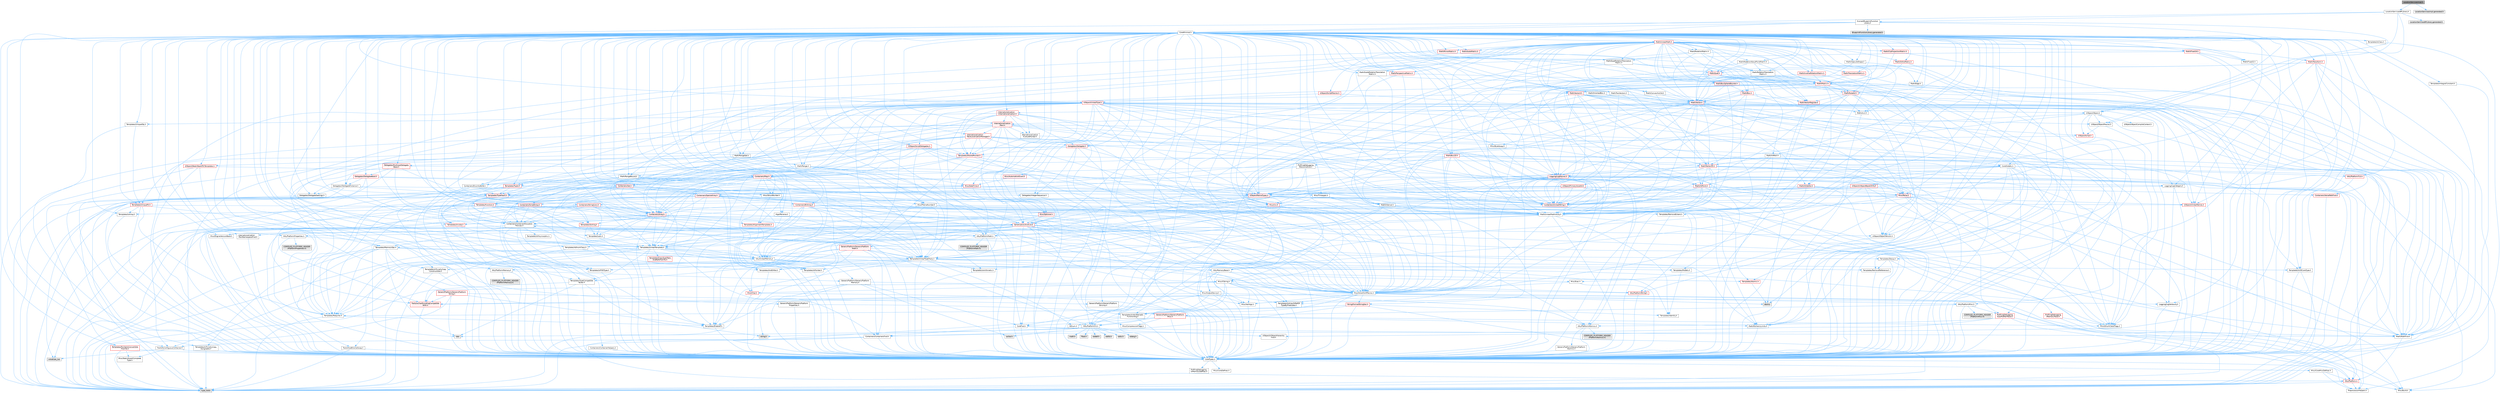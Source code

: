 digraph "LocationServicesImpl.h"
{
 // INTERACTIVE_SVG=YES
 // LATEX_PDF_SIZE
  bgcolor="transparent";
  edge [fontname=Helvetica,fontsize=10,labelfontname=Helvetica,labelfontsize=10];
  node [fontname=Helvetica,fontsize=10,shape=box,height=0.2,width=0.4];
  Node1 [id="Node000001",label="LocationServicesImpl.h",height=0.2,width=0.4,color="gray40", fillcolor="grey60", style="filled", fontcolor="black",tooltip=" "];
  Node1 -> Node2 [id="edge1_Node000001_Node000002",color="steelblue1",style="solid",tooltip=" "];
  Node2 [id="Node000002",label="LocationServicesBPLibrary.h",height=0.2,width=0.4,color="grey40", fillcolor="white", style="filled",URL="$d1/d35/LocationServicesBPLibrary_8h.html",tooltip=" "];
  Node2 -> Node3 [id="edge2_Node000002_Node000003",color="steelblue1",style="solid",tooltip=" "];
  Node3 [id="Node000003",label="CoreMinimal.h",height=0.2,width=0.4,color="grey40", fillcolor="white", style="filled",URL="$d7/d67/CoreMinimal_8h.html",tooltip=" "];
  Node3 -> Node4 [id="edge3_Node000003_Node000004",color="steelblue1",style="solid",tooltip=" "];
  Node4 [id="Node000004",label="CoreTypes.h",height=0.2,width=0.4,color="grey40", fillcolor="white", style="filled",URL="$dc/dec/CoreTypes_8h.html",tooltip=" "];
  Node4 -> Node5 [id="edge4_Node000004_Node000005",color="steelblue1",style="solid",tooltip=" "];
  Node5 [id="Node000005",label="HAL/Platform.h",height=0.2,width=0.4,color="red", fillcolor="#FFF0F0", style="filled",URL="$d9/dd0/Platform_8h.html",tooltip=" "];
  Node5 -> Node6 [id="edge5_Node000005_Node000006",color="steelblue1",style="solid",tooltip=" "];
  Node6 [id="Node000006",label="Misc/Build.h",height=0.2,width=0.4,color="grey40", fillcolor="white", style="filled",URL="$d3/dbb/Build_8h.html",tooltip=" "];
  Node5 -> Node8 [id="edge6_Node000005_Node000008",color="steelblue1",style="solid",tooltip=" "];
  Node8 [id="Node000008",label="type_traits",height=0.2,width=0.4,color="grey60", fillcolor="#E0E0E0", style="filled",tooltip=" "];
  Node5 -> Node9 [id="edge7_Node000005_Node000009",color="steelblue1",style="solid",tooltip=" "];
  Node9 [id="Node000009",label="PreprocessorHelpers.h",height=0.2,width=0.4,color="grey40", fillcolor="white", style="filled",URL="$db/ddb/PreprocessorHelpers_8h.html",tooltip=" "];
  Node4 -> Node15 [id="edge8_Node000004_Node000015",color="steelblue1",style="solid",tooltip=" "];
  Node15 [id="Node000015",label="ProfilingDebugging\l/UMemoryDefines.h",height=0.2,width=0.4,color="grey40", fillcolor="white", style="filled",URL="$d2/da2/UMemoryDefines_8h.html",tooltip=" "];
  Node4 -> Node16 [id="edge9_Node000004_Node000016",color="steelblue1",style="solid",tooltip=" "];
  Node16 [id="Node000016",label="Misc/CoreMiscDefines.h",height=0.2,width=0.4,color="grey40", fillcolor="white", style="filled",URL="$da/d38/CoreMiscDefines_8h.html",tooltip=" "];
  Node16 -> Node5 [id="edge10_Node000016_Node000005",color="steelblue1",style="solid",tooltip=" "];
  Node16 -> Node9 [id="edge11_Node000016_Node000009",color="steelblue1",style="solid",tooltip=" "];
  Node4 -> Node17 [id="edge12_Node000004_Node000017",color="steelblue1",style="solid",tooltip=" "];
  Node17 [id="Node000017",label="Misc/CoreDefines.h",height=0.2,width=0.4,color="grey40", fillcolor="white", style="filled",URL="$d3/dd2/CoreDefines_8h.html",tooltip=" "];
  Node3 -> Node18 [id="edge13_Node000003_Node000018",color="steelblue1",style="solid",tooltip=" "];
  Node18 [id="Node000018",label="CoreFwd.h",height=0.2,width=0.4,color="grey40", fillcolor="white", style="filled",URL="$d1/d1e/CoreFwd_8h.html",tooltip=" "];
  Node18 -> Node4 [id="edge14_Node000018_Node000004",color="steelblue1",style="solid",tooltip=" "];
  Node18 -> Node19 [id="edge15_Node000018_Node000019",color="steelblue1",style="solid",tooltip=" "];
  Node19 [id="Node000019",label="Containers/ContainersFwd.h",height=0.2,width=0.4,color="grey40", fillcolor="white", style="filled",URL="$d4/d0a/ContainersFwd_8h.html",tooltip=" "];
  Node19 -> Node5 [id="edge16_Node000019_Node000005",color="steelblue1",style="solid",tooltip=" "];
  Node19 -> Node4 [id="edge17_Node000019_Node000004",color="steelblue1",style="solid",tooltip=" "];
  Node19 -> Node20 [id="edge18_Node000019_Node000020",color="steelblue1",style="solid",tooltip=" "];
  Node20 [id="Node000020",label="Traits/IsContiguousContainer.h",height=0.2,width=0.4,color="grey40", fillcolor="white", style="filled",URL="$d5/d3c/IsContiguousContainer_8h.html",tooltip=" "];
  Node20 -> Node4 [id="edge19_Node000020_Node000004",color="steelblue1",style="solid",tooltip=" "];
  Node20 -> Node21 [id="edge20_Node000020_Node000021",color="steelblue1",style="solid",tooltip=" "];
  Node21 [id="Node000021",label="Misc/StaticAssertComplete\lType.h",height=0.2,width=0.4,color="grey40", fillcolor="white", style="filled",URL="$d5/d4e/StaticAssertCompleteType_8h.html",tooltip=" "];
  Node20 -> Node22 [id="edge21_Node000020_Node000022",color="steelblue1",style="solid",tooltip=" "];
  Node22 [id="Node000022",label="initializer_list",height=0.2,width=0.4,color="grey60", fillcolor="#E0E0E0", style="filled",tooltip=" "];
  Node18 -> Node23 [id="edge22_Node000018_Node000023",color="steelblue1",style="solid",tooltip=" "];
  Node23 [id="Node000023",label="Math/MathFwd.h",height=0.2,width=0.4,color="grey40", fillcolor="white", style="filled",URL="$d2/d10/MathFwd_8h.html",tooltip=" "];
  Node23 -> Node5 [id="edge23_Node000023_Node000005",color="steelblue1",style="solid",tooltip=" "];
  Node18 -> Node24 [id="edge24_Node000018_Node000024",color="steelblue1",style="solid",tooltip=" "];
  Node24 [id="Node000024",label="UObject/UObjectHierarchy\lFwd.h",height=0.2,width=0.4,color="grey40", fillcolor="white", style="filled",URL="$d3/d13/UObjectHierarchyFwd_8h.html",tooltip=" "];
  Node3 -> Node24 [id="edge25_Node000003_Node000024",color="steelblue1",style="solid",tooltip=" "];
  Node3 -> Node19 [id="edge26_Node000003_Node000019",color="steelblue1",style="solid",tooltip=" "];
  Node3 -> Node25 [id="edge27_Node000003_Node000025",color="steelblue1",style="solid",tooltip=" "];
  Node25 [id="Node000025",label="Misc/VarArgs.h",height=0.2,width=0.4,color="grey40", fillcolor="white", style="filled",URL="$d5/d6f/VarArgs_8h.html",tooltip=" "];
  Node25 -> Node4 [id="edge28_Node000025_Node000004",color="steelblue1",style="solid",tooltip=" "];
  Node3 -> Node26 [id="edge29_Node000003_Node000026",color="steelblue1",style="solid",tooltip=" "];
  Node26 [id="Node000026",label="Logging/LogVerbosity.h",height=0.2,width=0.4,color="grey40", fillcolor="white", style="filled",URL="$d2/d8f/LogVerbosity_8h.html",tooltip=" "];
  Node26 -> Node4 [id="edge30_Node000026_Node000004",color="steelblue1",style="solid",tooltip=" "];
  Node3 -> Node27 [id="edge31_Node000003_Node000027",color="steelblue1",style="solid",tooltip=" "];
  Node27 [id="Node000027",label="Misc/OutputDevice.h",height=0.2,width=0.4,color="grey40", fillcolor="white", style="filled",URL="$d7/d32/OutputDevice_8h.html",tooltip=" "];
  Node27 -> Node18 [id="edge32_Node000027_Node000018",color="steelblue1",style="solid",tooltip=" "];
  Node27 -> Node4 [id="edge33_Node000027_Node000004",color="steelblue1",style="solid",tooltip=" "];
  Node27 -> Node26 [id="edge34_Node000027_Node000026",color="steelblue1",style="solid",tooltip=" "];
  Node27 -> Node25 [id="edge35_Node000027_Node000025",color="steelblue1",style="solid",tooltip=" "];
  Node27 -> Node28 [id="edge36_Node000027_Node000028",color="steelblue1",style="solid",tooltip=" "];
  Node28 [id="Node000028",label="Templates/IsArrayOrRefOf\lTypeByPredicate.h",height=0.2,width=0.4,color="grey40", fillcolor="white", style="filled",URL="$d6/da1/IsArrayOrRefOfTypeByPredicate_8h.html",tooltip=" "];
  Node28 -> Node4 [id="edge37_Node000028_Node000004",color="steelblue1",style="solid",tooltip=" "];
  Node27 -> Node29 [id="edge38_Node000027_Node000029",color="steelblue1",style="solid",tooltip=" "];
  Node29 [id="Node000029",label="Templates/IsValidVariadic\lFunctionArg.h",height=0.2,width=0.4,color="grey40", fillcolor="white", style="filled",URL="$d0/dc8/IsValidVariadicFunctionArg_8h.html",tooltip=" "];
  Node29 -> Node4 [id="edge39_Node000029_Node000004",color="steelblue1",style="solid",tooltip=" "];
  Node29 -> Node30 [id="edge40_Node000029_Node000030",color="steelblue1",style="solid",tooltip=" "];
  Node30 [id="Node000030",label="IsEnum.h",height=0.2,width=0.4,color="grey40", fillcolor="white", style="filled",URL="$d4/de5/IsEnum_8h.html",tooltip=" "];
  Node29 -> Node8 [id="edge41_Node000029_Node000008",color="steelblue1",style="solid",tooltip=" "];
  Node27 -> Node31 [id="edge42_Node000027_Node000031",color="steelblue1",style="solid",tooltip=" "];
  Node31 [id="Node000031",label="Traits/IsCharEncodingCompatible\lWith.h",height=0.2,width=0.4,color="red", fillcolor="#FFF0F0", style="filled",URL="$df/dd1/IsCharEncodingCompatibleWith_8h.html",tooltip=" "];
  Node31 -> Node8 [id="edge43_Node000031_Node000008",color="steelblue1",style="solid",tooltip=" "];
  Node3 -> Node33 [id="edge44_Node000003_Node000033",color="steelblue1",style="solid",tooltip=" "];
  Node33 [id="Node000033",label="HAL/PlatformCrt.h",height=0.2,width=0.4,color="grey40", fillcolor="white", style="filled",URL="$d8/d75/PlatformCrt_8h.html",tooltip=" "];
  Node33 -> Node34 [id="edge45_Node000033_Node000034",color="steelblue1",style="solid",tooltip=" "];
  Node34 [id="Node000034",label="new",height=0.2,width=0.4,color="grey60", fillcolor="#E0E0E0", style="filled",tooltip=" "];
  Node33 -> Node35 [id="edge46_Node000033_Node000035",color="steelblue1",style="solid",tooltip=" "];
  Node35 [id="Node000035",label="wchar.h",height=0.2,width=0.4,color="grey60", fillcolor="#E0E0E0", style="filled",tooltip=" "];
  Node33 -> Node36 [id="edge47_Node000033_Node000036",color="steelblue1",style="solid",tooltip=" "];
  Node36 [id="Node000036",label="stddef.h",height=0.2,width=0.4,color="grey60", fillcolor="#E0E0E0", style="filled",tooltip=" "];
  Node33 -> Node37 [id="edge48_Node000033_Node000037",color="steelblue1",style="solid",tooltip=" "];
  Node37 [id="Node000037",label="stdlib.h",height=0.2,width=0.4,color="grey60", fillcolor="#E0E0E0", style="filled",tooltip=" "];
  Node33 -> Node38 [id="edge49_Node000033_Node000038",color="steelblue1",style="solid",tooltip=" "];
  Node38 [id="Node000038",label="stdio.h",height=0.2,width=0.4,color="grey60", fillcolor="#E0E0E0", style="filled",tooltip=" "];
  Node33 -> Node39 [id="edge50_Node000033_Node000039",color="steelblue1",style="solid",tooltip=" "];
  Node39 [id="Node000039",label="stdarg.h",height=0.2,width=0.4,color="grey60", fillcolor="#E0E0E0", style="filled",tooltip=" "];
  Node33 -> Node40 [id="edge51_Node000033_Node000040",color="steelblue1",style="solid",tooltip=" "];
  Node40 [id="Node000040",label="math.h",height=0.2,width=0.4,color="grey60", fillcolor="#E0E0E0", style="filled",tooltip=" "];
  Node33 -> Node41 [id="edge52_Node000033_Node000041",color="steelblue1",style="solid",tooltip=" "];
  Node41 [id="Node000041",label="float.h",height=0.2,width=0.4,color="grey60", fillcolor="#E0E0E0", style="filled",tooltip=" "];
  Node33 -> Node42 [id="edge53_Node000033_Node000042",color="steelblue1",style="solid",tooltip=" "];
  Node42 [id="Node000042",label="string.h",height=0.2,width=0.4,color="grey60", fillcolor="#E0E0E0", style="filled",tooltip=" "];
  Node3 -> Node43 [id="edge54_Node000003_Node000043",color="steelblue1",style="solid",tooltip=" "];
  Node43 [id="Node000043",label="HAL/PlatformMisc.h",height=0.2,width=0.4,color="grey40", fillcolor="white", style="filled",URL="$d0/df5/PlatformMisc_8h.html",tooltip=" "];
  Node43 -> Node4 [id="edge55_Node000043_Node000004",color="steelblue1",style="solid",tooltip=" "];
  Node43 -> Node44 [id="edge56_Node000043_Node000044",color="steelblue1",style="solid",tooltip=" "];
  Node44 [id="Node000044",label="GenericPlatform/GenericPlatform\lMisc.h",height=0.2,width=0.4,color="red", fillcolor="#FFF0F0", style="filled",URL="$db/d9a/GenericPlatformMisc_8h.html",tooltip=" "];
  Node44 -> Node18 [id="edge57_Node000044_Node000018",color="steelblue1",style="solid",tooltip=" "];
  Node44 -> Node4 [id="edge58_Node000044_Node000004",color="steelblue1",style="solid",tooltip=" "];
  Node44 -> Node33 [id="edge59_Node000044_Node000033",color="steelblue1",style="solid",tooltip=" "];
  Node44 -> Node48 [id="edge60_Node000044_Node000048",color="steelblue1",style="solid",tooltip=" "];
  Node48 [id="Node000048",label="Math/NumericLimits.h",height=0.2,width=0.4,color="grey40", fillcolor="white", style="filled",URL="$df/d1b/NumericLimits_8h.html",tooltip=" "];
  Node48 -> Node4 [id="edge61_Node000048_Node000004",color="steelblue1",style="solid",tooltip=" "];
  Node44 -> Node49 [id="edge62_Node000044_Node000049",color="steelblue1",style="solid",tooltip=" "];
  Node49 [id="Node000049",label="Misc/CompressionFlags.h",height=0.2,width=0.4,color="grey40", fillcolor="white", style="filled",URL="$d9/d76/CompressionFlags_8h.html",tooltip=" "];
  Node44 -> Node50 [id="edge63_Node000044_Node000050",color="steelblue1",style="solid",tooltip=" "];
  Node50 [id="Node000050",label="Misc/EnumClassFlags.h",height=0.2,width=0.4,color="grey40", fillcolor="white", style="filled",URL="$d8/de7/EnumClassFlags_8h.html",tooltip=" "];
  Node43 -> Node53 [id="edge64_Node000043_Node000053",color="steelblue1",style="solid",tooltip=" "];
  Node53 [id="Node000053",label="COMPILED_PLATFORM_HEADER\l(PlatformMisc.h)",height=0.2,width=0.4,color="grey60", fillcolor="#E0E0E0", style="filled",tooltip=" "];
  Node43 -> Node54 [id="edge65_Node000043_Node000054",color="steelblue1",style="solid",tooltip=" "];
  Node54 [id="Node000054",label="ProfilingDebugging\l/CpuProfilerTrace.h",height=0.2,width=0.4,color="red", fillcolor="#FFF0F0", style="filled",URL="$da/dcb/CpuProfilerTrace_8h.html",tooltip=" "];
  Node54 -> Node4 [id="edge66_Node000054_Node000004",color="steelblue1",style="solid",tooltip=" "];
  Node54 -> Node19 [id="edge67_Node000054_Node000019",color="steelblue1",style="solid",tooltip=" "];
  Node54 -> Node55 [id="edge68_Node000054_Node000055",color="steelblue1",style="solid",tooltip=" "];
  Node55 [id="Node000055",label="HAL/PlatformAtomics.h",height=0.2,width=0.4,color="grey40", fillcolor="white", style="filled",URL="$d3/d36/PlatformAtomics_8h.html",tooltip=" "];
  Node55 -> Node4 [id="edge69_Node000055_Node000004",color="steelblue1",style="solid",tooltip=" "];
  Node55 -> Node56 [id="edge70_Node000055_Node000056",color="steelblue1",style="solid",tooltip=" "];
  Node56 [id="Node000056",label="GenericPlatform/GenericPlatform\lAtomics.h",height=0.2,width=0.4,color="grey40", fillcolor="white", style="filled",URL="$da/d72/GenericPlatformAtomics_8h.html",tooltip=" "];
  Node56 -> Node4 [id="edge71_Node000056_Node000004",color="steelblue1",style="solid",tooltip=" "];
  Node55 -> Node57 [id="edge72_Node000055_Node000057",color="steelblue1",style="solid",tooltip=" "];
  Node57 [id="Node000057",label="COMPILED_PLATFORM_HEADER\l(PlatformAtomics.h)",height=0.2,width=0.4,color="grey60", fillcolor="#E0E0E0", style="filled",tooltip=" "];
  Node54 -> Node9 [id="edge73_Node000054_Node000009",color="steelblue1",style="solid",tooltip=" "];
  Node54 -> Node6 [id="edge74_Node000054_Node000006",color="steelblue1",style="solid",tooltip=" "];
  Node3 -> Node62 [id="edge75_Node000003_Node000062",color="steelblue1",style="solid",tooltip=" "];
  Node62 [id="Node000062",label="Misc/AssertionMacros.h",height=0.2,width=0.4,color="grey40", fillcolor="white", style="filled",URL="$d0/dfa/AssertionMacros_8h.html",tooltip=" "];
  Node62 -> Node4 [id="edge76_Node000062_Node000004",color="steelblue1",style="solid",tooltip=" "];
  Node62 -> Node5 [id="edge77_Node000062_Node000005",color="steelblue1",style="solid",tooltip=" "];
  Node62 -> Node43 [id="edge78_Node000062_Node000043",color="steelblue1",style="solid",tooltip=" "];
  Node62 -> Node9 [id="edge79_Node000062_Node000009",color="steelblue1",style="solid",tooltip=" "];
  Node62 -> Node63 [id="edge80_Node000062_Node000063",color="steelblue1",style="solid",tooltip=" "];
  Node63 [id="Node000063",label="Templates/EnableIf.h",height=0.2,width=0.4,color="grey40", fillcolor="white", style="filled",URL="$d7/d60/EnableIf_8h.html",tooltip=" "];
  Node63 -> Node4 [id="edge81_Node000063_Node000004",color="steelblue1",style="solid",tooltip=" "];
  Node62 -> Node28 [id="edge82_Node000062_Node000028",color="steelblue1",style="solid",tooltip=" "];
  Node62 -> Node29 [id="edge83_Node000062_Node000029",color="steelblue1",style="solid",tooltip=" "];
  Node62 -> Node31 [id="edge84_Node000062_Node000031",color="steelblue1",style="solid",tooltip=" "];
  Node62 -> Node25 [id="edge85_Node000062_Node000025",color="steelblue1",style="solid",tooltip=" "];
  Node62 -> Node64 [id="edge86_Node000062_Node000064",color="steelblue1",style="solid",tooltip=" "];
  Node64 [id="Node000064",label="String/FormatStringSan.h",height=0.2,width=0.4,color="red", fillcolor="#FFF0F0", style="filled",URL="$d3/d8b/FormatStringSan_8h.html",tooltip=" "];
  Node64 -> Node8 [id="edge87_Node000064_Node000008",color="steelblue1",style="solid",tooltip=" "];
  Node64 -> Node4 [id="edge88_Node000064_Node000004",color="steelblue1",style="solid",tooltip=" "];
  Node64 -> Node65 [id="edge89_Node000064_Node000065",color="steelblue1",style="solid",tooltip=" "];
  Node65 [id="Node000065",label="Templates/Requires.h",height=0.2,width=0.4,color="grey40", fillcolor="white", style="filled",URL="$dc/d96/Requires_8h.html",tooltip=" "];
  Node65 -> Node63 [id="edge90_Node000065_Node000063",color="steelblue1",style="solid",tooltip=" "];
  Node65 -> Node8 [id="edge91_Node000065_Node000008",color="steelblue1",style="solid",tooltip=" "];
  Node64 -> Node66 [id="edge92_Node000064_Node000066",color="steelblue1",style="solid",tooltip=" "];
  Node66 [id="Node000066",label="Templates/Identity.h",height=0.2,width=0.4,color="grey40", fillcolor="white", style="filled",URL="$d0/dd5/Identity_8h.html",tooltip=" "];
  Node64 -> Node29 [id="edge93_Node000064_Node000029",color="steelblue1",style="solid",tooltip=" "];
  Node64 -> Node19 [id="edge94_Node000064_Node000019",color="steelblue1",style="solid",tooltip=" "];
  Node62 -> Node70 [id="edge95_Node000062_Node000070",color="steelblue1",style="solid",tooltip=" "];
  Node70 [id="Node000070",label="atomic",height=0.2,width=0.4,color="grey60", fillcolor="#E0E0E0", style="filled",tooltip=" "];
  Node3 -> Node71 [id="edge96_Node000003_Node000071",color="steelblue1",style="solid",tooltip=" "];
  Node71 [id="Node000071",label="Templates/IsPointer.h",height=0.2,width=0.4,color="grey40", fillcolor="white", style="filled",URL="$d7/d05/IsPointer_8h.html",tooltip=" "];
  Node71 -> Node4 [id="edge97_Node000071_Node000004",color="steelblue1",style="solid",tooltip=" "];
  Node3 -> Node72 [id="edge98_Node000003_Node000072",color="steelblue1",style="solid",tooltip=" "];
  Node72 [id="Node000072",label="HAL/PlatformMemory.h",height=0.2,width=0.4,color="grey40", fillcolor="white", style="filled",URL="$de/d68/PlatformMemory_8h.html",tooltip=" "];
  Node72 -> Node4 [id="edge99_Node000072_Node000004",color="steelblue1",style="solid",tooltip=" "];
  Node72 -> Node73 [id="edge100_Node000072_Node000073",color="steelblue1",style="solid",tooltip=" "];
  Node73 [id="Node000073",label="GenericPlatform/GenericPlatform\lMemory.h",height=0.2,width=0.4,color="grey40", fillcolor="white", style="filled",URL="$dd/d22/GenericPlatformMemory_8h.html",tooltip=" "];
  Node73 -> Node18 [id="edge101_Node000073_Node000018",color="steelblue1",style="solid",tooltip=" "];
  Node73 -> Node4 [id="edge102_Node000073_Node000004",color="steelblue1",style="solid",tooltip=" "];
  Node73 -> Node74 [id="edge103_Node000073_Node000074",color="steelblue1",style="solid",tooltip=" "];
  Node74 [id="Node000074",label="HAL/PlatformString.h",height=0.2,width=0.4,color="red", fillcolor="#FFF0F0", style="filled",URL="$db/db5/PlatformString_8h.html",tooltip=" "];
  Node74 -> Node4 [id="edge104_Node000074_Node000004",color="steelblue1",style="solid",tooltip=" "];
  Node73 -> Node42 [id="edge105_Node000073_Node000042",color="steelblue1",style="solid",tooltip=" "];
  Node73 -> Node35 [id="edge106_Node000073_Node000035",color="steelblue1",style="solid",tooltip=" "];
  Node72 -> Node76 [id="edge107_Node000072_Node000076",color="steelblue1",style="solid",tooltip=" "];
  Node76 [id="Node000076",label="COMPILED_PLATFORM_HEADER\l(PlatformMemory.h)",height=0.2,width=0.4,color="grey60", fillcolor="#E0E0E0", style="filled",tooltip=" "];
  Node3 -> Node55 [id="edge108_Node000003_Node000055",color="steelblue1",style="solid",tooltip=" "];
  Node3 -> Node77 [id="edge109_Node000003_Node000077",color="steelblue1",style="solid",tooltip=" "];
  Node77 [id="Node000077",label="Misc/Exec.h",height=0.2,width=0.4,color="grey40", fillcolor="white", style="filled",URL="$de/ddb/Exec_8h.html",tooltip=" "];
  Node77 -> Node4 [id="edge110_Node000077_Node000004",color="steelblue1",style="solid",tooltip=" "];
  Node77 -> Node62 [id="edge111_Node000077_Node000062",color="steelblue1",style="solid",tooltip=" "];
  Node3 -> Node78 [id="edge112_Node000003_Node000078",color="steelblue1",style="solid",tooltip=" "];
  Node78 [id="Node000078",label="HAL/MemoryBase.h",height=0.2,width=0.4,color="grey40", fillcolor="white", style="filled",URL="$d6/d9f/MemoryBase_8h.html",tooltip=" "];
  Node78 -> Node4 [id="edge113_Node000078_Node000004",color="steelblue1",style="solid",tooltip=" "];
  Node78 -> Node55 [id="edge114_Node000078_Node000055",color="steelblue1",style="solid",tooltip=" "];
  Node78 -> Node33 [id="edge115_Node000078_Node000033",color="steelblue1",style="solid",tooltip=" "];
  Node78 -> Node77 [id="edge116_Node000078_Node000077",color="steelblue1",style="solid",tooltip=" "];
  Node78 -> Node27 [id="edge117_Node000078_Node000027",color="steelblue1",style="solid",tooltip=" "];
  Node78 -> Node79 [id="edge118_Node000078_Node000079",color="steelblue1",style="solid",tooltip=" "];
  Node79 [id="Node000079",label="Templates/Atomic.h",height=0.2,width=0.4,color="red", fillcolor="#FFF0F0", style="filled",URL="$d3/d91/Atomic_8h.html",tooltip=" "];
  Node79 -> Node70 [id="edge119_Node000079_Node000070",color="steelblue1",style="solid",tooltip=" "];
  Node3 -> Node88 [id="edge120_Node000003_Node000088",color="steelblue1",style="solid",tooltip=" "];
  Node88 [id="Node000088",label="HAL/UnrealMemory.h",height=0.2,width=0.4,color="grey40", fillcolor="white", style="filled",URL="$d9/d96/UnrealMemory_8h.html",tooltip=" "];
  Node88 -> Node4 [id="edge121_Node000088_Node000004",color="steelblue1",style="solid",tooltip=" "];
  Node88 -> Node73 [id="edge122_Node000088_Node000073",color="steelblue1",style="solid",tooltip=" "];
  Node88 -> Node78 [id="edge123_Node000088_Node000078",color="steelblue1",style="solid",tooltip=" "];
  Node88 -> Node72 [id="edge124_Node000088_Node000072",color="steelblue1",style="solid",tooltip=" "];
  Node88 -> Node89 [id="edge125_Node000088_Node000089",color="steelblue1",style="solid",tooltip=" "];
  Node89 [id="Node000089",label="ProfilingDebugging\l/MemoryTrace.h",height=0.2,width=0.4,color="red", fillcolor="#FFF0F0", style="filled",URL="$da/dd7/MemoryTrace_8h.html",tooltip=" "];
  Node89 -> Node5 [id="edge126_Node000089_Node000005",color="steelblue1",style="solid",tooltip=" "];
  Node89 -> Node50 [id="edge127_Node000089_Node000050",color="steelblue1",style="solid",tooltip=" "];
  Node88 -> Node71 [id="edge128_Node000088_Node000071",color="steelblue1",style="solid",tooltip=" "];
  Node3 -> Node90 [id="edge129_Node000003_Node000090",color="steelblue1",style="solid",tooltip=" "];
  Node90 [id="Node000090",label="Templates/IsArithmetic.h",height=0.2,width=0.4,color="grey40", fillcolor="white", style="filled",URL="$d2/d5d/IsArithmetic_8h.html",tooltip=" "];
  Node90 -> Node4 [id="edge130_Node000090_Node000004",color="steelblue1",style="solid",tooltip=" "];
  Node3 -> Node84 [id="edge131_Node000003_Node000084",color="steelblue1",style="solid",tooltip=" "];
  Node84 [id="Node000084",label="Templates/AndOrNot.h",height=0.2,width=0.4,color="grey40", fillcolor="white", style="filled",URL="$db/d0a/AndOrNot_8h.html",tooltip=" "];
  Node84 -> Node4 [id="edge132_Node000084_Node000004",color="steelblue1",style="solid",tooltip=" "];
  Node3 -> Node91 [id="edge133_Node000003_Node000091",color="steelblue1",style="solid",tooltip=" "];
  Node91 [id="Node000091",label="Templates/IsPODType.h",height=0.2,width=0.4,color="grey40", fillcolor="white", style="filled",URL="$d7/db1/IsPODType_8h.html",tooltip=" "];
  Node91 -> Node4 [id="edge134_Node000091_Node000004",color="steelblue1",style="solid",tooltip=" "];
  Node3 -> Node92 [id="edge135_Node000003_Node000092",color="steelblue1",style="solid",tooltip=" "];
  Node92 [id="Node000092",label="Templates/IsUECoreType.h",height=0.2,width=0.4,color="grey40", fillcolor="white", style="filled",URL="$d1/db8/IsUECoreType_8h.html",tooltip=" "];
  Node92 -> Node4 [id="edge136_Node000092_Node000004",color="steelblue1",style="solid",tooltip=" "];
  Node92 -> Node8 [id="edge137_Node000092_Node000008",color="steelblue1",style="solid",tooltip=" "];
  Node3 -> Node85 [id="edge138_Node000003_Node000085",color="steelblue1",style="solid",tooltip=" "];
  Node85 [id="Node000085",label="Templates/IsTriviallyCopy\lConstructible.h",height=0.2,width=0.4,color="grey40", fillcolor="white", style="filled",URL="$d3/d78/IsTriviallyCopyConstructible_8h.html",tooltip=" "];
  Node85 -> Node4 [id="edge139_Node000085_Node000004",color="steelblue1",style="solid",tooltip=" "];
  Node85 -> Node8 [id="edge140_Node000085_Node000008",color="steelblue1",style="solid",tooltip=" "];
  Node3 -> Node93 [id="edge141_Node000003_Node000093",color="steelblue1",style="solid",tooltip=" "];
  Node93 [id="Node000093",label="Templates/UnrealTypeTraits.h",height=0.2,width=0.4,color="grey40", fillcolor="white", style="filled",URL="$d2/d2d/UnrealTypeTraits_8h.html",tooltip=" "];
  Node93 -> Node4 [id="edge142_Node000093_Node000004",color="steelblue1",style="solid",tooltip=" "];
  Node93 -> Node71 [id="edge143_Node000093_Node000071",color="steelblue1",style="solid",tooltip=" "];
  Node93 -> Node62 [id="edge144_Node000093_Node000062",color="steelblue1",style="solid",tooltip=" "];
  Node93 -> Node84 [id="edge145_Node000093_Node000084",color="steelblue1",style="solid",tooltip=" "];
  Node93 -> Node63 [id="edge146_Node000093_Node000063",color="steelblue1",style="solid",tooltip=" "];
  Node93 -> Node90 [id="edge147_Node000093_Node000090",color="steelblue1",style="solid",tooltip=" "];
  Node93 -> Node30 [id="edge148_Node000093_Node000030",color="steelblue1",style="solid",tooltip=" "];
  Node93 -> Node94 [id="edge149_Node000093_Node000094",color="steelblue1",style="solid",tooltip=" "];
  Node94 [id="Node000094",label="Templates/Models.h",height=0.2,width=0.4,color="grey40", fillcolor="white", style="filled",URL="$d3/d0c/Models_8h.html",tooltip=" "];
  Node94 -> Node66 [id="edge150_Node000094_Node000066",color="steelblue1",style="solid",tooltip=" "];
  Node93 -> Node91 [id="edge151_Node000093_Node000091",color="steelblue1",style="solid",tooltip=" "];
  Node93 -> Node92 [id="edge152_Node000093_Node000092",color="steelblue1",style="solid",tooltip=" "];
  Node93 -> Node85 [id="edge153_Node000093_Node000085",color="steelblue1",style="solid",tooltip=" "];
  Node3 -> Node63 [id="edge154_Node000003_Node000063",color="steelblue1",style="solid",tooltip=" "];
  Node3 -> Node95 [id="edge155_Node000003_Node000095",color="steelblue1",style="solid",tooltip=" "];
  Node95 [id="Node000095",label="Templates/RemoveReference.h",height=0.2,width=0.4,color="grey40", fillcolor="white", style="filled",URL="$da/dbe/RemoveReference_8h.html",tooltip=" "];
  Node95 -> Node4 [id="edge156_Node000095_Node000004",color="steelblue1",style="solid",tooltip=" "];
  Node3 -> Node96 [id="edge157_Node000003_Node000096",color="steelblue1",style="solid",tooltip=" "];
  Node96 [id="Node000096",label="Templates/IntegralConstant.h",height=0.2,width=0.4,color="grey40", fillcolor="white", style="filled",URL="$db/d1b/IntegralConstant_8h.html",tooltip=" "];
  Node96 -> Node4 [id="edge158_Node000096_Node000004",color="steelblue1",style="solid",tooltip=" "];
  Node3 -> Node97 [id="edge159_Node000003_Node000097",color="steelblue1",style="solid",tooltip=" "];
  Node97 [id="Node000097",label="Templates/IsClass.h",height=0.2,width=0.4,color="grey40", fillcolor="white", style="filled",URL="$db/dcb/IsClass_8h.html",tooltip=" "];
  Node97 -> Node4 [id="edge160_Node000097_Node000004",color="steelblue1",style="solid",tooltip=" "];
  Node3 -> Node98 [id="edge161_Node000003_Node000098",color="steelblue1",style="solid",tooltip=" "];
  Node98 [id="Node000098",label="Templates/TypeCompatible\lBytes.h",height=0.2,width=0.4,color="grey40", fillcolor="white", style="filled",URL="$df/d0a/TypeCompatibleBytes_8h.html",tooltip=" "];
  Node98 -> Node4 [id="edge162_Node000098_Node000004",color="steelblue1",style="solid",tooltip=" "];
  Node98 -> Node42 [id="edge163_Node000098_Node000042",color="steelblue1",style="solid",tooltip=" "];
  Node98 -> Node34 [id="edge164_Node000098_Node000034",color="steelblue1",style="solid",tooltip=" "];
  Node98 -> Node8 [id="edge165_Node000098_Node000008",color="steelblue1",style="solid",tooltip=" "];
  Node3 -> Node20 [id="edge166_Node000003_Node000020",color="steelblue1",style="solid",tooltip=" "];
  Node3 -> Node99 [id="edge167_Node000003_Node000099",color="steelblue1",style="solid",tooltip=" "];
  Node99 [id="Node000099",label="Templates/UnrealTemplate.h",height=0.2,width=0.4,color="grey40", fillcolor="white", style="filled",URL="$d4/d24/UnrealTemplate_8h.html",tooltip=" "];
  Node99 -> Node4 [id="edge168_Node000099_Node000004",color="steelblue1",style="solid",tooltip=" "];
  Node99 -> Node71 [id="edge169_Node000099_Node000071",color="steelblue1",style="solid",tooltip=" "];
  Node99 -> Node88 [id="edge170_Node000099_Node000088",color="steelblue1",style="solid",tooltip=" "];
  Node99 -> Node100 [id="edge171_Node000099_Node000100",color="steelblue1",style="solid",tooltip=" "];
  Node100 [id="Node000100",label="Templates/CopyQualifiers\lAndRefsFromTo.h",height=0.2,width=0.4,color="red", fillcolor="#FFF0F0", style="filled",URL="$d3/db3/CopyQualifiersAndRefsFromTo_8h.html",tooltip=" "];
  Node99 -> Node93 [id="edge172_Node000099_Node000093",color="steelblue1",style="solid",tooltip=" "];
  Node99 -> Node95 [id="edge173_Node000099_Node000095",color="steelblue1",style="solid",tooltip=" "];
  Node99 -> Node65 [id="edge174_Node000099_Node000065",color="steelblue1",style="solid",tooltip=" "];
  Node99 -> Node98 [id="edge175_Node000099_Node000098",color="steelblue1",style="solid",tooltip=" "];
  Node99 -> Node66 [id="edge176_Node000099_Node000066",color="steelblue1",style="solid",tooltip=" "];
  Node99 -> Node20 [id="edge177_Node000099_Node000020",color="steelblue1",style="solid",tooltip=" "];
  Node99 -> Node102 [id="edge178_Node000099_Node000102",color="steelblue1",style="solid",tooltip=" "];
  Node102 [id="Node000102",label="Traits/UseBitwiseSwap.h",height=0.2,width=0.4,color="grey40", fillcolor="white", style="filled",URL="$db/df3/UseBitwiseSwap_8h.html",tooltip=" "];
  Node102 -> Node4 [id="edge179_Node000102_Node000004",color="steelblue1",style="solid",tooltip=" "];
  Node102 -> Node8 [id="edge180_Node000102_Node000008",color="steelblue1",style="solid",tooltip=" "];
  Node99 -> Node8 [id="edge181_Node000099_Node000008",color="steelblue1",style="solid",tooltip=" "];
  Node3 -> Node48 [id="edge182_Node000003_Node000048",color="steelblue1",style="solid",tooltip=" "];
  Node3 -> Node103 [id="edge183_Node000003_Node000103",color="steelblue1",style="solid",tooltip=" "];
  Node103 [id="Node000103",label="HAL/PlatformMath.h",height=0.2,width=0.4,color="grey40", fillcolor="white", style="filled",URL="$dc/d53/PlatformMath_8h.html",tooltip=" "];
  Node103 -> Node4 [id="edge184_Node000103_Node000004",color="steelblue1",style="solid",tooltip=" "];
  Node103 -> Node104 [id="edge185_Node000103_Node000104",color="steelblue1",style="solid",tooltip=" "];
  Node104 [id="Node000104",label="GenericPlatform/GenericPlatform\lMath.h",height=0.2,width=0.4,color="red", fillcolor="#FFF0F0", style="filled",URL="$d5/d79/GenericPlatformMath_8h.html",tooltip=" "];
  Node104 -> Node4 [id="edge186_Node000104_Node000004",color="steelblue1",style="solid",tooltip=" "];
  Node104 -> Node19 [id="edge187_Node000104_Node000019",color="steelblue1",style="solid",tooltip=" "];
  Node104 -> Node33 [id="edge188_Node000104_Node000033",color="steelblue1",style="solid",tooltip=" "];
  Node104 -> Node84 [id="edge189_Node000104_Node000084",color="steelblue1",style="solid",tooltip=" "];
  Node104 -> Node105 [id="edge190_Node000104_Node000105",color="steelblue1",style="solid",tooltip=" "];
  Node105 [id="Node000105",label="Templates/Decay.h",height=0.2,width=0.4,color="grey40", fillcolor="white", style="filled",URL="$dd/d0f/Decay_8h.html",tooltip=" "];
  Node105 -> Node4 [id="edge191_Node000105_Node000004",color="steelblue1",style="solid",tooltip=" "];
  Node105 -> Node95 [id="edge192_Node000105_Node000095",color="steelblue1",style="solid",tooltip=" "];
  Node105 -> Node8 [id="edge193_Node000105_Node000008",color="steelblue1",style="solid",tooltip=" "];
  Node104 -> Node93 [id="edge194_Node000104_Node000093",color="steelblue1",style="solid",tooltip=" "];
  Node104 -> Node65 [id="edge195_Node000104_Node000065",color="steelblue1",style="solid",tooltip=" "];
  Node104 -> Node98 [id="edge196_Node000104_Node000098",color="steelblue1",style="solid",tooltip=" "];
  Node104 -> Node8 [id="edge197_Node000104_Node000008",color="steelblue1",style="solid",tooltip=" "];
  Node103 -> Node110 [id="edge198_Node000103_Node000110",color="steelblue1",style="solid",tooltip=" "];
  Node110 [id="Node000110",label="COMPILED_PLATFORM_HEADER\l(PlatformMath.h)",height=0.2,width=0.4,color="grey60", fillcolor="#E0E0E0", style="filled",tooltip=" "];
  Node3 -> Node86 [id="edge199_Node000003_Node000086",color="steelblue1",style="solid",tooltip=" "];
  Node86 [id="Node000086",label="Templates/IsTriviallyCopy\lAssignable.h",height=0.2,width=0.4,color="grey40", fillcolor="white", style="filled",URL="$d2/df2/IsTriviallyCopyAssignable_8h.html",tooltip=" "];
  Node86 -> Node4 [id="edge200_Node000086_Node000004",color="steelblue1",style="solid",tooltip=" "];
  Node86 -> Node8 [id="edge201_Node000086_Node000008",color="steelblue1",style="solid",tooltip=" "];
  Node3 -> Node111 [id="edge202_Node000003_Node000111",color="steelblue1",style="solid",tooltip=" "];
  Node111 [id="Node000111",label="Templates/MemoryOps.h",height=0.2,width=0.4,color="grey40", fillcolor="white", style="filled",URL="$db/dea/MemoryOps_8h.html",tooltip=" "];
  Node111 -> Node4 [id="edge203_Node000111_Node000004",color="steelblue1",style="solid",tooltip=" "];
  Node111 -> Node88 [id="edge204_Node000111_Node000088",color="steelblue1",style="solid",tooltip=" "];
  Node111 -> Node86 [id="edge205_Node000111_Node000086",color="steelblue1",style="solid",tooltip=" "];
  Node111 -> Node85 [id="edge206_Node000111_Node000085",color="steelblue1",style="solid",tooltip=" "];
  Node111 -> Node65 [id="edge207_Node000111_Node000065",color="steelblue1",style="solid",tooltip=" "];
  Node111 -> Node93 [id="edge208_Node000111_Node000093",color="steelblue1",style="solid",tooltip=" "];
  Node111 -> Node102 [id="edge209_Node000111_Node000102",color="steelblue1",style="solid",tooltip=" "];
  Node111 -> Node34 [id="edge210_Node000111_Node000034",color="steelblue1",style="solid",tooltip=" "];
  Node111 -> Node8 [id="edge211_Node000111_Node000008",color="steelblue1",style="solid",tooltip=" "];
  Node3 -> Node112 [id="edge212_Node000003_Node000112",color="steelblue1",style="solid",tooltip=" "];
  Node112 [id="Node000112",label="Containers/ContainerAllocation\lPolicies.h",height=0.2,width=0.4,color="grey40", fillcolor="white", style="filled",URL="$d7/dff/ContainerAllocationPolicies_8h.html",tooltip=" "];
  Node112 -> Node4 [id="edge213_Node000112_Node000004",color="steelblue1",style="solid",tooltip=" "];
  Node112 -> Node113 [id="edge214_Node000112_Node000113",color="steelblue1",style="solid",tooltip=" "];
  Node113 [id="Node000113",label="Containers/ContainerHelpers.h",height=0.2,width=0.4,color="grey40", fillcolor="white", style="filled",URL="$d7/d33/ContainerHelpers_8h.html",tooltip=" "];
  Node113 -> Node4 [id="edge215_Node000113_Node000004",color="steelblue1",style="solid",tooltip=" "];
  Node112 -> Node112 [id="edge216_Node000112_Node000112",color="steelblue1",style="solid",tooltip=" "];
  Node112 -> Node103 [id="edge217_Node000112_Node000103",color="steelblue1",style="solid",tooltip=" "];
  Node112 -> Node88 [id="edge218_Node000112_Node000088",color="steelblue1",style="solid",tooltip=" "];
  Node112 -> Node48 [id="edge219_Node000112_Node000048",color="steelblue1",style="solid",tooltip=" "];
  Node112 -> Node62 [id="edge220_Node000112_Node000062",color="steelblue1",style="solid",tooltip=" "];
  Node112 -> Node114 [id="edge221_Node000112_Node000114",color="steelblue1",style="solid",tooltip=" "];
  Node114 [id="Node000114",label="Templates/IsPolymorphic.h",height=0.2,width=0.4,color="grey40", fillcolor="white", style="filled",URL="$dc/d20/IsPolymorphic_8h.html",tooltip=" "];
  Node112 -> Node111 [id="edge222_Node000112_Node000111",color="steelblue1",style="solid",tooltip=" "];
  Node112 -> Node98 [id="edge223_Node000112_Node000098",color="steelblue1",style="solid",tooltip=" "];
  Node112 -> Node8 [id="edge224_Node000112_Node000008",color="steelblue1",style="solid",tooltip=" "];
  Node3 -> Node115 [id="edge225_Node000003_Node000115",color="steelblue1",style="solid",tooltip=" "];
  Node115 [id="Node000115",label="Templates/IsEnumClass.h",height=0.2,width=0.4,color="grey40", fillcolor="white", style="filled",URL="$d7/d15/IsEnumClass_8h.html",tooltip=" "];
  Node115 -> Node4 [id="edge226_Node000115_Node000004",color="steelblue1",style="solid",tooltip=" "];
  Node115 -> Node84 [id="edge227_Node000115_Node000084",color="steelblue1",style="solid",tooltip=" "];
  Node3 -> Node116 [id="edge228_Node000003_Node000116",color="steelblue1",style="solid",tooltip=" "];
  Node116 [id="Node000116",label="HAL/PlatformProperties.h",height=0.2,width=0.4,color="grey40", fillcolor="white", style="filled",URL="$d9/db0/PlatformProperties_8h.html",tooltip=" "];
  Node116 -> Node4 [id="edge229_Node000116_Node000004",color="steelblue1",style="solid",tooltip=" "];
  Node116 -> Node117 [id="edge230_Node000116_Node000117",color="steelblue1",style="solid",tooltip=" "];
  Node117 [id="Node000117",label="GenericPlatform/GenericPlatform\lProperties.h",height=0.2,width=0.4,color="grey40", fillcolor="white", style="filled",URL="$d2/dcd/GenericPlatformProperties_8h.html",tooltip=" "];
  Node117 -> Node4 [id="edge231_Node000117_Node000004",color="steelblue1",style="solid",tooltip=" "];
  Node117 -> Node44 [id="edge232_Node000117_Node000044",color="steelblue1",style="solid",tooltip=" "];
  Node116 -> Node118 [id="edge233_Node000116_Node000118",color="steelblue1",style="solid",tooltip=" "];
  Node118 [id="Node000118",label="COMPILED_PLATFORM_HEADER\l(PlatformProperties.h)",height=0.2,width=0.4,color="grey60", fillcolor="#E0E0E0", style="filled",tooltip=" "];
  Node3 -> Node119 [id="edge234_Node000003_Node000119",color="steelblue1",style="solid",tooltip=" "];
  Node119 [id="Node000119",label="Misc/EngineVersionBase.h",height=0.2,width=0.4,color="grey40", fillcolor="white", style="filled",URL="$d5/d2b/EngineVersionBase_8h.html",tooltip=" "];
  Node119 -> Node4 [id="edge235_Node000119_Node000004",color="steelblue1",style="solid",tooltip=" "];
  Node3 -> Node120 [id="edge236_Node000003_Node000120",color="steelblue1",style="solid",tooltip=" "];
  Node120 [id="Node000120",label="Internationalization\l/TextNamespaceFwd.h",height=0.2,width=0.4,color="grey40", fillcolor="white", style="filled",URL="$d8/d97/TextNamespaceFwd_8h.html",tooltip=" "];
  Node120 -> Node4 [id="edge237_Node000120_Node000004",color="steelblue1",style="solid",tooltip=" "];
  Node3 -> Node121 [id="edge238_Node000003_Node000121",color="steelblue1",style="solid",tooltip=" "];
  Node121 [id="Node000121",label="Serialization/Archive.h",height=0.2,width=0.4,color="red", fillcolor="#FFF0F0", style="filled",URL="$d7/d3b/Archive_8h.html",tooltip=" "];
  Node121 -> Node18 [id="edge239_Node000121_Node000018",color="steelblue1",style="solid",tooltip=" "];
  Node121 -> Node4 [id="edge240_Node000121_Node000004",color="steelblue1",style="solid",tooltip=" "];
  Node121 -> Node116 [id="edge241_Node000121_Node000116",color="steelblue1",style="solid",tooltip=" "];
  Node121 -> Node120 [id="edge242_Node000121_Node000120",color="steelblue1",style="solid",tooltip=" "];
  Node121 -> Node23 [id="edge243_Node000121_Node000023",color="steelblue1",style="solid",tooltip=" "];
  Node121 -> Node62 [id="edge244_Node000121_Node000062",color="steelblue1",style="solid",tooltip=" "];
  Node121 -> Node6 [id="edge245_Node000121_Node000006",color="steelblue1",style="solid",tooltip=" "];
  Node121 -> Node49 [id="edge246_Node000121_Node000049",color="steelblue1",style="solid",tooltip=" "];
  Node121 -> Node119 [id="edge247_Node000121_Node000119",color="steelblue1",style="solid",tooltip=" "];
  Node121 -> Node25 [id="edge248_Node000121_Node000025",color="steelblue1",style="solid",tooltip=" "];
  Node121 -> Node63 [id="edge249_Node000121_Node000063",color="steelblue1",style="solid",tooltip=" "];
  Node121 -> Node28 [id="edge250_Node000121_Node000028",color="steelblue1",style="solid",tooltip=" "];
  Node121 -> Node115 [id="edge251_Node000121_Node000115",color="steelblue1",style="solid",tooltip=" "];
  Node121 -> Node29 [id="edge252_Node000121_Node000029",color="steelblue1",style="solid",tooltip=" "];
  Node121 -> Node99 [id="edge253_Node000121_Node000099",color="steelblue1",style="solid",tooltip=" "];
  Node121 -> Node31 [id="edge254_Node000121_Node000031",color="steelblue1",style="solid",tooltip=" "];
  Node121 -> Node124 [id="edge255_Node000121_Node000124",color="steelblue1",style="solid",tooltip=" "];
  Node124 [id="Node000124",label="UObject/ObjectVersion.h",height=0.2,width=0.4,color="grey40", fillcolor="white", style="filled",URL="$da/d63/ObjectVersion_8h.html",tooltip=" "];
  Node124 -> Node4 [id="edge256_Node000124_Node000004",color="steelblue1",style="solid",tooltip=" "];
  Node3 -> Node125 [id="edge257_Node000003_Node000125",color="steelblue1",style="solid",tooltip=" "];
  Node125 [id="Node000125",label="Templates/Less.h",height=0.2,width=0.4,color="grey40", fillcolor="white", style="filled",URL="$de/dc8/Less_8h.html",tooltip=" "];
  Node125 -> Node4 [id="edge258_Node000125_Node000004",color="steelblue1",style="solid",tooltip=" "];
  Node125 -> Node99 [id="edge259_Node000125_Node000099",color="steelblue1",style="solid",tooltip=" "];
  Node3 -> Node126 [id="edge260_Node000003_Node000126",color="steelblue1",style="solid",tooltip=" "];
  Node126 [id="Node000126",label="Templates/Sorting.h",height=0.2,width=0.4,color="red", fillcolor="#FFF0F0", style="filled",URL="$d3/d9e/Sorting_8h.html",tooltip=" "];
  Node126 -> Node4 [id="edge261_Node000126_Node000004",color="steelblue1",style="solid",tooltip=" "];
  Node126 -> Node103 [id="edge262_Node000126_Node000103",color="steelblue1",style="solid",tooltip=" "];
  Node126 -> Node125 [id="edge263_Node000126_Node000125",color="steelblue1",style="solid",tooltip=" "];
  Node3 -> Node137 [id="edge264_Node000003_Node000137",color="steelblue1",style="solid",tooltip=" "];
  Node137 [id="Node000137",label="Misc/Char.h",height=0.2,width=0.4,color="red", fillcolor="#FFF0F0", style="filled",URL="$d0/d58/Char_8h.html",tooltip=" "];
  Node137 -> Node4 [id="edge265_Node000137_Node000004",color="steelblue1",style="solid",tooltip=" "];
  Node137 -> Node8 [id="edge266_Node000137_Node000008",color="steelblue1",style="solid",tooltip=" "];
  Node3 -> Node140 [id="edge267_Node000003_Node000140",color="steelblue1",style="solid",tooltip=" "];
  Node140 [id="Node000140",label="GenericPlatform/GenericPlatform\lStricmp.h",height=0.2,width=0.4,color="grey40", fillcolor="white", style="filled",URL="$d2/d86/GenericPlatformStricmp_8h.html",tooltip=" "];
  Node140 -> Node4 [id="edge268_Node000140_Node000004",color="steelblue1",style="solid",tooltip=" "];
  Node3 -> Node141 [id="edge269_Node000003_Node000141",color="steelblue1",style="solid",tooltip=" "];
  Node141 [id="Node000141",label="GenericPlatform/GenericPlatform\lString.h",height=0.2,width=0.4,color="red", fillcolor="#FFF0F0", style="filled",URL="$dd/d20/GenericPlatformString_8h.html",tooltip=" "];
  Node141 -> Node4 [id="edge270_Node000141_Node000004",color="steelblue1",style="solid",tooltip=" "];
  Node141 -> Node140 [id="edge271_Node000141_Node000140",color="steelblue1",style="solid",tooltip=" "];
  Node141 -> Node63 [id="edge272_Node000141_Node000063",color="steelblue1",style="solid",tooltip=" "];
  Node141 -> Node31 [id="edge273_Node000141_Node000031",color="steelblue1",style="solid",tooltip=" "];
  Node141 -> Node8 [id="edge274_Node000141_Node000008",color="steelblue1",style="solid",tooltip=" "];
  Node3 -> Node74 [id="edge275_Node000003_Node000074",color="steelblue1",style="solid",tooltip=" "];
  Node3 -> Node144 [id="edge276_Node000003_Node000144",color="steelblue1",style="solid",tooltip=" "];
  Node144 [id="Node000144",label="Misc/CString.h",height=0.2,width=0.4,color="grey40", fillcolor="white", style="filled",URL="$d2/d49/CString_8h.html",tooltip=" "];
  Node144 -> Node4 [id="edge277_Node000144_Node000004",color="steelblue1",style="solid",tooltip=" "];
  Node144 -> Node33 [id="edge278_Node000144_Node000033",color="steelblue1",style="solid",tooltip=" "];
  Node144 -> Node74 [id="edge279_Node000144_Node000074",color="steelblue1",style="solid",tooltip=" "];
  Node144 -> Node62 [id="edge280_Node000144_Node000062",color="steelblue1",style="solid",tooltip=" "];
  Node144 -> Node137 [id="edge281_Node000144_Node000137",color="steelblue1",style="solid",tooltip=" "];
  Node144 -> Node25 [id="edge282_Node000144_Node000025",color="steelblue1",style="solid",tooltip=" "];
  Node144 -> Node28 [id="edge283_Node000144_Node000028",color="steelblue1",style="solid",tooltip=" "];
  Node144 -> Node29 [id="edge284_Node000144_Node000029",color="steelblue1",style="solid",tooltip=" "];
  Node144 -> Node31 [id="edge285_Node000144_Node000031",color="steelblue1",style="solid",tooltip=" "];
  Node3 -> Node145 [id="edge286_Node000003_Node000145",color="steelblue1",style="solid",tooltip=" "];
  Node145 [id="Node000145",label="Misc/Crc.h",height=0.2,width=0.4,color="red", fillcolor="#FFF0F0", style="filled",URL="$d4/dd2/Crc_8h.html",tooltip=" "];
  Node145 -> Node4 [id="edge287_Node000145_Node000004",color="steelblue1",style="solid",tooltip=" "];
  Node145 -> Node74 [id="edge288_Node000145_Node000074",color="steelblue1",style="solid",tooltip=" "];
  Node145 -> Node62 [id="edge289_Node000145_Node000062",color="steelblue1",style="solid",tooltip=" "];
  Node145 -> Node144 [id="edge290_Node000145_Node000144",color="steelblue1",style="solid",tooltip=" "];
  Node145 -> Node137 [id="edge291_Node000145_Node000137",color="steelblue1",style="solid",tooltip=" "];
  Node145 -> Node93 [id="edge292_Node000145_Node000093",color="steelblue1",style="solid",tooltip=" "];
  Node3 -> Node136 [id="edge293_Node000003_Node000136",color="steelblue1",style="solid",tooltip=" "];
  Node136 [id="Node000136",label="Math/UnrealMathUtility.h",height=0.2,width=0.4,color="grey40", fillcolor="white", style="filled",URL="$db/db8/UnrealMathUtility_8h.html",tooltip=" "];
  Node136 -> Node4 [id="edge294_Node000136_Node000004",color="steelblue1",style="solid",tooltip=" "];
  Node136 -> Node62 [id="edge295_Node000136_Node000062",color="steelblue1",style="solid",tooltip=" "];
  Node136 -> Node103 [id="edge296_Node000136_Node000103",color="steelblue1",style="solid",tooltip=" "];
  Node136 -> Node23 [id="edge297_Node000136_Node000023",color="steelblue1",style="solid",tooltip=" "];
  Node136 -> Node66 [id="edge298_Node000136_Node000066",color="steelblue1",style="solid",tooltip=" "];
  Node136 -> Node65 [id="edge299_Node000136_Node000065",color="steelblue1",style="solid",tooltip=" "];
  Node3 -> Node146 [id="edge300_Node000003_Node000146",color="steelblue1",style="solid",tooltip=" "];
  Node146 [id="Node000146",label="Containers/UnrealString.h",height=0.2,width=0.4,color="red", fillcolor="#FFF0F0", style="filled",URL="$d5/dba/UnrealString_8h.html",tooltip=" "];
  Node3 -> Node150 [id="edge301_Node000003_Node000150",color="steelblue1",style="solid",tooltip=" "];
  Node150 [id="Node000150",label="Containers/Array.h",height=0.2,width=0.4,color="red", fillcolor="#FFF0F0", style="filled",URL="$df/dd0/Array_8h.html",tooltip=" "];
  Node150 -> Node4 [id="edge302_Node000150_Node000004",color="steelblue1",style="solid",tooltip=" "];
  Node150 -> Node62 [id="edge303_Node000150_Node000062",color="steelblue1",style="solid",tooltip=" "];
  Node150 -> Node88 [id="edge304_Node000150_Node000088",color="steelblue1",style="solid",tooltip=" "];
  Node150 -> Node93 [id="edge305_Node000150_Node000093",color="steelblue1",style="solid",tooltip=" "];
  Node150 -> Node99 [id="edge306_Node000150_Node000099",color="steelblue1",style="solid",tooltip=" "];
  Node150 -> Node112 [id="edge307_Node000150_Node000112",color="steelblue1",style="solid",tooltip=" "];
  Node150 -> Node121 [id="edge308_Node000150_Node000121",color="steelblue1",style="solid",tooltip=" "];
  Node150 -> Node129 [id="edge309_Node000150_Node000129",color="steelblue1",style="solid",tooltip=" "];
  Node129 [id="Node000129",label="Templates/Invoke.h",height=0.2,width=0.4,color="red", fillcolor="#FFF0F0", style="filled",URL="$d7/deb/Invoke_8h.html",tooltip=" "];
  Node129 -> Node4 [id="edge310_Node000129_Node000004",color="steelblue1",style="solid",tooltip=" "];
  Node129 -> Node99 [id="edge311_Node000129_Node000099",color="steelblue1",style="solid",tooltip=" "];
  Node129 -> Node8 [id="edge312_Node000129_Node000008",color="steelblue1",style="solid",tooltip=" "];
  Node150 -> Node125 [id="edge313_Node000150_Node000125",color="steelblue1",style="solid",tooltip=" "];
  Node150 -> Node65 [id="edge314_Node000150_Node000065",color="steelblue1",style="solid",tooltip=" "];
  Node150 -> Node126 [id="edge315_Node000150_Node000126",color="steelblue1",style="solid",tooltip=" "];
  Node150 -> Node173 [id="edge316_Node000150_Node000173",color="steelblue1",style="solid",tooltip=" "];
  Node173 [id="Node000173",label="Templates/AlignmentTemplates.h",height=0.2,width=0.4,color="red", fillcolor="#FFF0F0", style="filled",URL="$dd/d32/AlignmentTemplates_8h.html",tooltip=" "];
  Node173 -> Node4 [id="edge317_Node000173_Node000004",color="steelblue1",style="solid",tooltip=" "];
  Node173 -> Node71 [id="edge318_Node000173_Node000071",color="steelblue1",style="solid",tooltip=" "];
  Node150 -> Node8 [id="edge319_Node000150_Node000008",color="steelblue1",style="solid",tooltip=" "];
  Node3 -> Node174 [id="edge320_Node000003_Node000174",color="steelblue1",style="solid",tooltip=" "];
  Node174 [id="Node000174",label="Misc/FrameNumber.h",height=0.2,width=0.4,color="grey40", fillcolor="white", style="filled",URL="$dd/dbd/FrameNumber_8h.html",tooltip=" "];
  Node174 -> Node4 [id="edge321_Node000174_Node000004",color="steelblue1",style="solid",tooltip=" "];
  Node174 -> Node48 [id="edge322_Node000174_Node000048",color="steelblue1",style="solid",tooltip=" "];
  Node174 -> Node136 [id="edge323_Node000174_Node000136",color="steelblue1",style="solid",tooltip=" "];
  Node174 -> Node63 [id="edge324_Node000174_Node000063",color="steelblue1",style="solid",tooltip=" "];
  Node174 -> Node93 [id="edge325_Node000174_Node000093",color="steelblue1",style="solid",tooltip=" "];
  Node3 -> Node175 [id="edge326_Node000003_Node000175",color="steelblue1",style="solid",tooltip=" "];
  Node175 [id="Node000175",label="Misc/Timespan.h",height=0.2,width=0.4,color="grey40", fillcolor="white", style="filled",URL="$da/dd9/Timespan_8h.html",tooltip=" "];
  Node175 -> Node4 [id="edge327_Node000175_Node000004",color="steelblue1",style="solid",tooltip=" "];
  Node175 -> Node176 [id="edge328_Node000175_Node000176",color="steelblue1",style="solid",tooltip=" "];
  Node176 [id="Node000176",label="Math/Interval.h",height=0.2,width=0.4,color="grey40", fillcolor="white", style="filled",URL="$d1/d55/Interval_8h.html",tooltip=" "];
  Node176 -> Node4 [id="edge329_Node000176_Node000004",color="steelblue1",style="solid",tooltip=" "];
  Node176 -> Node90 [id="edge330_Node000176_Node000090",color="steelblue1",style="solid",tooltip=" "];
  Node176 -> Node93 [id="edge331_Node000176_Node000093",color="steelblue1",style="solid",tooltip=" "];
  Node176 -> Node48 [id="edge332_Node000176_Node000048",color="steelblue1",style="solid",tooltip=" "];
  Node176 -> Node136 [id="edge333_Node000176_Node000136",color="steelblue1",style="solid",tooltip=" "];
  Node175 -> Node136 [id="edge334_Node000175_Node000136",color="steelblue1",style="solid",tooltip=" "];
  Node175 -> Node62 [id="edge335_Node000175_Node000062",color="steelblue1",style="solid",tooltip=" "];
  Node3 -> Node177 [id="edge336_Node000003_Node000177",color="steelblue1",style="solid",tooltip=" "];
  Node177 [id="Node000177",label="Containers/StringConv.h",height=0.2,width=0.4,color="red", fillcolor="#FFF0F0", style="filled",URL="$d3/ddf/StringConv_8h.html",tooltip=" "];
  Node177 -> Node4 [id="edge337_Node000177_Node000004",color="steelblue1",style="solid",tooltip=" "];
  Node177 -> Node62 [id="edge338_Node000177_Node000062",color="steelblue1",style="solid",tooltip=" "];
  Node177 -> Node112 [id="edge339_Node000177_Node000112",color="steelblue1",style="solid",tooltip=" "];
  Node177 -> Node150 [id="edge340_Node000177_Node000150",color="steelblue1",style="solid",tooltip=" "];
  Node177 -> Node144 [id="edge341_Node000177_Node000144",color="steelblue1",style="solid",tooltip=" "];
  Node177 -> Node178 [id="edge342_Node000177_Node000178",color="steelblue1",style="solid",tooltip=" "];
  Node178 [id="Node000178",label="Templates/IsArray.h",height=0.2,width=0.4,color="grey40", fillcolor="white", style="filled",URL="$d8/d8d/IsArray_8h.html",tooltip=" "];
  Node178 -> Node4 [id="edge343_Node000178_Node000004",color="steelblue1",style="solid",tooltip=" "];
  Node177 -> Node99 [id="edge344_Node000177_Node000099",color="steelblue1",style="solid",tooltip=" "];
  Node177 -> Node93 [id="edge345_Node000177_Node000093",color="steelblue1",style="solid",tooltip=" "];
  Node177 -> Node31 [id="edge346_Node000177_Node000031",color="steelblue1",style="solid",tooltip=" "];
  Node177 -> Node20 [id="edge347_Node000177_Node000020",color="steelblue1",style="solid",tooltip=" "];
  Node177 -> Node8 [id="edge348_Node000177_Node000008",color="steelblue1",style="solid",tooltip=" "];
  Node3 -> Node179 [id="edge349_Node000003_Node000179",color="steelblue1",style="solid",tooltip=" "];
  Node179 [id="Node000179",label="UObject/UnrealNames.h",height=0.2,width=0.4,color="red", fillcolor="#FFF0F0", style="filled",URL="$d8/db1/UnrealNames_8h.html",tooltip=" "];
  Node179 -> Node4 [id="edge350_Node000179_Node000004",color="steelblue1",style="solid",tooltip=" "];
  Node3 -> Node181 [id="edge351_Node000003_Node000181",color="steelblue1",style="solid",tooltip=" "];
  Node181 [id="Node000181",label="UObject/NameTypes.h",height=0.2,width=0.4,color="red", fillcolor="#FFF0F0", style="filled",URL="$d6/d35/NameTypes_8h.html",tooltip=" "];
  Node181 -> Node4 [id="edge352_Node000181_Node000004",color="steelblue1",style="solid",tooltip=" "];
  Node181 -> Node62 [id="edge353_Node000181_Node000062",color="steelblue1",style="solid",tooltip=" "];
  Node181 -> Node88 [id="edge354_Node000181_Node000088",color="steelblue1",style="solid",tooltip=" "];
  Node181 -> Node93 [id="edge355_Node000181_Node000093",color="steelblue1",style="solid",tooltip=" "];
  Node181 -> Node99 [id="edge356_Node000181_Node000099",color="steelblue1",style="solid",tooltip=" "];
  Node181 -> Node146 [id="edge357_Node000181_Node000146",color="steelblue1",style="solid",tooltip=" "];
  Node181 -> Node177 [id="edge358_Node000181_Node000177",color="steelblue1",style="solid",tooltip=" "];
  Node181 -> Node179 [id="edge359_Node000181_Node000179",color="steelblue1",style="solid",tooltip=" "];
  Node181 -> Node79 [id="edge360_Node000181_Node000079",color="steelblue1",style="solid",tooltip=" "];
  Node3 -> Node189 [id="edge361_Node000003_Node000189",color="steelblue1",style="solid",tooltip=" "];
  Node189 [id="Node000189",label="Misc/Parse.h",height=0.2,width=0.4,color="red", fillcolor="#FFF0F0", style="filled",URL="$dc/d71/Parse_8h.html",tooltip=" "];
  Node189 -> Node146 [id="edge362_Node000189_Node000146",color="steelblue1",style="solid",tooltip=" "];
  Node189 -> Node4 [id="edge363_Node000189_Node000004",color="steelblue1",style="solid",tooltip=" "];
  Node189 -> Node33 [id="edge364_Node000189_Node000033",color="steelblue1",style="solid",tooltip=" "];
  Node189 -> Node6 [id="edge365_Node000189_Node000006",color="steelblue1",style="solid",tooltip=" "];
  Node189 -> Node50 [id="edge366_Node000189_Node000050",color="steelblue1",style="solid",tooltip=" "];
  Node189 -> Node190 [id="edge367_Node000189_Node000190",color="steelblue1",style="solid",tooltip=" "];
  Node190 [id="Node000190",label="Templates/Function.h",height=0.2,width=0.4,color="red", fillcolor="#FFF0F0", style="filled",URL="$df/df5/Function_8h.html",tooltip=" "];
  Node190 -> Node4 [id="edge368_Node000190_Node000004",color="steelblue1",style="solid",tooltip=" "];
  Node190 -> Node62 [id="edge369_Node000190_Node000062",color="steelblue1",style="solid",tooltip=" "];
  Node190 -> Node88 [id="edge370_Node000190_Node000088",color="steelblue1",style="solid",tooltip=" "];
  Node190 -> Node93 [id="edge371_Node000190_Node000093",color="steelblue1",style="solid",tooltip=" "];
  Node190 -> Node129 [id="edge372_Node000190_Node000129",color="steelblue1",style="solid",tooltip=" "];
  Node190 -> Node99 [id="edge373_Node000190_Node000099",color="steelblue1",style="solid",tooltip=" "];
  Node190 -> Node65 [id="edge374_Node000190_Node000065",color="steelblue1",style="solid",tooltip=" "];
  Node190 -> Node136 [id="edge375_Node000190_Node000136",color="steelblue1",style="solid",tooltip=" "];
  Node190 -> Node34 [id="edge376_Node000190_Node000034",color="steelblue1",style="solid",tooltip=" "];
  Node190 -> Node8 [id="edge377_Node000190_Node000008",color="steelblue1",style="solid",tooltip=" "];
  Node3 -> Node173 [id="edge378_Node000003_Node000173",color="steelblue1",style="solid",tooltip=" "];
  Node3 -> Node192 [id="edge379_Node000003_Node000192",color="steelblue1",style="solid",tooltip=" "];
  Node192 [id="Node000192",label="Misc/StructBuilder.h",height=0.2,width=0.4,color="grey40", fillcolor="white", style="filled",URL="$d9/db3/StructBuilder_8h.html",tooltip=" "];
  Node192 -> Node4 [id="edge380_Node000192_Node000004",color="steelblue1",style="solid",tooltip=" "];
  Node192 -> Node136 [id="edge381_Node000192_Node000136",color="steelblue1",style="solid",tooltip=" "];
  Node192 -> Node173 [id="edge382_Node000192_Node000173",color="steelblue1",style="solid",tooltip=" "];
  Node3 -> Node105 [id="edge383_Node000003_Node000105",color="steelblue1",style="solid",tooltip=" "];
  Node3 -> Node193 [id="edge384_Node000003_Node000193",color="steelblue1",style="solid",tooltip=" "];
  Node193 [id="Node000193",label="Templates/PointerIsConvertible\lFromTo.h",height=0.2,width=0.4,color="red", fillcolor="#FFF0F0", style="filled",URL="$d6/d65/PointerIsConvertibleFromTo_8h.html",tooltip=" "];
  Node193 -> Node4 [id="edge385_Node000193_Node000004",color="steelblue1",style="solid",tooltip=" "];
  Node193 -> Node21 [id="edge386_Node000193_Node000021",color="steelblue1",style="solid",tooltip=" "];
  Node193 -> Node8 [id="edge387_Node000193_Node000008",color="steelblue1",style="solid",tooltip=" "];
  Node3 -> Node129 [id="edge388_Node000003_Node000129",color="steelblue1",style="solid",tooltip=" "];
  Node3 -> Node190 [id="edge389_Node000003_Node000190",color="steelblue1",style="solid",tooltip=" "];
  Node3 -> Node162 [id="edge390_Node000003_Node000162",color="steelblue1",style="solid",tooltip=" "];
  Node162 [id="Node000162",label="Templates/TypeHash.h",height=0.2,width=0.4,color="red", fillcolor="#FFF0F0", style="filled",URL="$d1/d62/TypeHash_8h.html",tooltip=" "];
  Node162 -> Node4 [id="edge391_Node000162_Node000004",color="steelblue1",style="solid",tooltip=" "];
  Node162 -> Node65 [id="edge392_Node000162_Node000065",color="steelblue1",style="solid",tooltip=" "];
  Node162 -> Node145 [id="edge393_Node000162_Node000145",color="steelblue1",style="solid",tooltip=" "];
  Node162 -> Node8 [id="edge394_Node000162_Node000008",color="steelblue1",style="solid",tooltip=" "];
  Node3 -> Node194 [id="edge395_Node000003_Node000194",color="steelblue1",style="solid",tooltip=" "];
  Node194 [id="Node000194",label="Containers/ScriptArray.h",height=0.2,width=0.4,color="red", fillcolor="#FFF0F0", style="filled",URL="$dc/daf/ScriptArray_8h.html",tooltip=" "];
  Node194 -> Node4 [id="edge396_Node000194_Node000004",color="steelblue1",style="solid",tooltip=" "];
  Node194 -> Node62 [id="edge397_Node000194_Node000062",color="steelblue1",style="solid",tooltip=" "];
  Node194 -> Node88 [id="edge398_Node000194_Node000088",color="steelblue1",style="solid",tooltip=" "];
  Node194 -> Node112 [id="edge399_Node000194_Node000112",color="steelblue1",style="solid",tooltip=" "];
  Node194 -> Node150 [id="edge400_Node000194_Node000150",color="steelblue1",style="solid",tooltip=" "];
  Node194 -> Node22 [id="edge401_Node000194_Node000022",color="steelblue1",style="solid",tooltip=" "];
  Node3 -> Node195 [id="edge402_Node000003_Node000195",color="steelblue1",style="solid",tooltip=" "];
  Node195 [id="Node000195",label="Containers/BitArray.h",height=0.2,width=0.4,color="red", fillcolor="#FFF0F0", style="filled",URL="$d1/de4/BitArray_8h.html",tooltip=" "];
  Node195 -> Node112 [id="edge403_Node000195_Node000112",color="steelblue1",style="solid",tooltip=" "];
  Node195 -> Node4 [id="edge404_Node000195_Node000004",color="steelblue1",style="solid",tooltip=" "];
  Node195 -> Node55 [id="edge405_Node000195_Node000055",color="steelblue1",style="solid",tooltip=" "];
  Node195 -> Node88 [id="edge406_Node000195_Node000088",color="steelblue1",style="solid",tooltip=" "];
  Node195 -> Node136 [id="edge407_Node000195_Node000136",color="steelblue1",style="solid",tooltip=" "];
  Node195 -> Node62 [id="edge408_Node000195_Node000062",color="steelblue1",style="solid",tooltip=" "];
  Node195 -> Node50 [id="edge409_Node000195_Node000050",color="steelblue1",style="solid",tooltip=" "];
  Node195 -> Node121 [id="edge410_Node000195_Node000121",color="steelblue1",style="solid",tooltip=" "];
  Node195 -> Node63 [id="edge411_Node000195_Node000063",color="steelblue1",style="solid",tooltip=" "];
  Node195 -> Node129 [id="edge412_Node000195_Node000129",color="steelblue1",style="solid",tooltip=" "];
  Node195 -> Node99 [id="edge413_Node000195_Node000099",color="steelblue1",style="solid",tooltip=" "];
  Node195 -> Node93 [id="edge414_Node000195_Node000093",color="steelblue1",style="solid",tooltip=" "];
  Node3 -> Node196 [id="edge415_Node000003_Node000196",color="steelblue1",style="solid",tooltip=" "];
  Node196 [id="Node000196",label="Containers/SparseArray.h",height=0.2,width=0.4,color="red", fillcolor="#FFF0F0", style="filled",URL="$d5/dbf/SparseArray_8h.html",tooltip=" "];
  Node196 -> Node4 [id="edge416_Node000196_Node000004",color="steelblue1",style="solid",tooltip=" "];
  Node196 -> Node62 [id="edge417_Node000196_Node000062",color="steelblue1",style="solid",tooltip=" "];
  Node196 -> Node88 [id="edge418_Node000196_Node000088",color="steelblue1",style="solid",tooltip=" "];
  Node196 -> Node93 [id="edge419_Node000196_Node000093",color="steelblue1",style="solid",tooltip=" "];
  Node196 -> Node99 [id="edge420_Node000196_Node000099",color="steelblue1",style="solid",tooltip=" "];
  Node196 -> Node112 [id="edge421_Node000196_Node000112",color="steelblue1",style="solid",tooltip=" "];
  Node196 -> Node125 [id="edge422_Node000196_Node000125",color="steelblue1",style="solid",tooltip=" "];
  Node196 -> Node150 [id="edge423_Node000196_Node000150",color="steelblue1",style="solid",tooltip=" "];
  Node196 -> Node136 [id="edge424_Node000196_Node000136",color="steelblue1",style="solid",tooltip=" "];
  Node196 -> Node194 [id="edge425_Node000196_Node000194",color="steelblue1",style="solid",tooltip=" "];
  Node196 -> Node195 [id="edge426_Node000196_Node000195",color="steelblue1",style="solid",tooltip=" "];
  Node196 -> Node146 [id="edge427_Node000196_Node000146",color="steelblue1",style="solid",tooltip=" "];
  Node3 -> Node212 [id="edge428_Node000003_Node000212",color="steelblue1",style="solid",tooltip=" "];
  Node212 [id="Node000212",label="Containers/Set.h",height=0.2,width=0.4,color="red", fillcolor="#FFF0F0", style="filled",URL="$d4/d45/Set_8h.html",tooltip=" "];
  Node212 -> Node112 [id="edge429_Node000212_Node000112",color="steelblue1",style="solid",tooltip=" "];
  Node212 -> Node196 [id="edge430_Node000212_Node000196",color="steelblue1",style="solid",tooltip=" "];
  Node212 -> Node19 [id="edge431_Node000212_Node000019",color="steelblue1",style="solid",tooltip=" "];
  Node212 -> Node136 [id="edge432_Node000212_Node000136",color="steelblue1",style="solid",tooltip=" "];
  Node212 -> Node62 [id="edge433_Node000212_Node000062",color="steelblue1",style="solid",tooltip=" "];
  Node212 -> Node192 [id="edge434_Node000212_Node000192",color="steelblue1",style="solid",tooltip=" "];
  Node212 -> Node190 [id="edge435_Node000212_Node000190",color="steelblue1",style="solid",tooltip=" "];
  Node212 -> Node126 [id="edge436_Node000212_Node000126",color="steelblue1",style="solid",tooltip=" "];
  Node212 -> Node162 [id="edge437_Node000212_Node000162",color="steelblue1",style="solid",tooltip=" "];
  Node212 -> Node99 [id="edge438_Node000212_Node000099",color="steelblue1",style="solid",tooltip=" "];
  Node212 -> Node22 [id="edge439_Node000212_Node000022",color="steelblue1",style="solid",tooltip=" "];
  Node212 -> Node8 [id="edge440_Node000212_Node000008",color="steelblue1",style="solid",tooltip=" "];
  Node3 -> Node215 [id="edge441_Node000003_Node000215",color="steelblue1",style="solid",tooltip=" "];
  Node215 [id="Node000215",label="Algo/Reverse.h",height=0.2,width=0.4,color="grey40", fillcolor="white", style="filled",URL="$d5/d93/Reverse_8h.html",tooltip=" "];
  Node215 -> Node4 [id="edge442_Node000215_Node000004",color="steelblue1",style="solid",tooltip=" "];
  Node215 -> Node99 [id="edge443_Node000215_Node000099",color="steelblue1",style="solid",tooltip=" "];
  Node3 -> Node216 [id="edge444_Node000003_Node000216",color="steelblue1",style="solid",tooltip=" "];
  Node216 [id="Node000216",label="Containers/Map.h",height=0.2,width=0.4,color="red", fillcolor="#FFF0F0", style="filled",URL="$df/d79/Map_8h.html",tooltip=" "];
  Node216 -> Node4 [id="edge445_Node000216_Node000004",color="steelblue1",style="solid",tooltip=" "];
  Node216 -> Node215 [id="edge446_Node000216_Node000215",color="steelblue1",style="solid",tooltip=" "];
  Node216 -> Node212 [id="edge447_Node000216_Node000212",color="steelblue1",style="solid",tooltip=" "];
  Node216 -> Node146 [id="edge448_Node000216_Node000146",color="steelblue1",style="solid",tooltip=" "];
  Node216 -> Node62 [id="edge449_Node000216_Node000062",color="steelblue1",style="solid",tooltip=" "];
  Node216 -> Node192 [id="edge450_Node000216_Node000192",color="steelblue1",style="solid",tooltip=" "];
  Node216 -> Node190 [id="edge451_Node000216_Node000190",color="steelblue1",style="solid",tooltip=" "];
  Node216 -> Node126 [id="edge452_Node000216_Node000126",color="steelblue1",style="solid",tooltip=" "];
  Node216 -> Node217 [id="edge453_Node000216_Node000217",color="steelblue1",style="solid",tooltip=" "];
  Node217 [id="Node000217",label="Templates/Tuple.h",height=0.2,width=0.4,color="red", fillcolor="#FFF0F0", style="filled",URL="$d2/d4f/Tuple_8h.html",tooltip=" "];
  Node217 -> Node4 [id="edge454_Node000217_Node000004",color="steelblue1",style="solid",tooltip=" "];
  Node217 -> Node99 [id="edge455_Node000217_Node000099",color="steelblue1",style="solid",tooltip=" "];
  Node217 -> Node218 [id="edge456_Node000217_Node000218",color="steelblue1",style="solid",tooltip=" "];
  Node218 [id="Node000218",label="Delegates/IntegerSequence.h",height=0.2,width=0.4,color="grey40", fillcolor="white", style="filled",URL="$d2/dcc/IntegerSequence_8h.html",tooltip=" "];
  Node218 -> Node4 [id="edge457_Node000218_Node000004",color="steelblue1",style="solid",tooltip=" "];
  Node217 -> Node129 [id="edge458_Node000217_Node000129",color="steelblue1",style="solid",tooltip=" "];
  Node217 -> Node65 [id="edge459_Node000217_Node000065",color="steelblue1",style="solid",tooltip=" "];
  Node217 -> Node162 [id="edge460_Node000217_Node000162",color="steelblue1",style="solid",tooltip=" "];
  Node217 -> Node8 [id="edge461_Node000217_Node000008",color="steelblue1",style="solid",tooltip=" "];
  Node216 -> Node99 [id="edge462_Node000216_Node000099",color="steelblue1",style="solid",tooltip=" "];
  Node216 -> Node93 [id="edge463_Node000216_Node000093",color="steelblue1",style="solid",tooltip=" "];
  Node216 -> Node8 [id="edge464_Node000216_Node000008",color="steelblue1",style="solid",tooltip=" "];
  Node3 -> Node220 [id="edge465_Node000003_Node000220",color="steelblue1",style="solid",tooltip=" "];
  Node220 [id="Node000220",label="Math/IntPoint.h",height=0.2,width=0.4,color="red", fillcolor="#FFF0F0", style="filled",URL="$d3/df7/IntPoint_8h.html",tooltip=" "];
  Node220 -> Node4 [id="edge466_Node000220_Node000004",color="steelblue1",style="solid",tooltip=" "];
  Node220 -> Node62 [id="edge467_Node000220_Node000062",color="steelblue1",style="solid",tooltip=" "];
  Node220 -> Node189 [id="edge468_Node000220_Node000189",color="steelblue1",style="solid",tooltip=" "];
  Node220 -> Node23 [id="edge469_Node000220_Node000023",color="steelblue1",style="solid",tooltip=" "];
  Node220 -> Node136 [id="edge470_Node000220_Node000136",color="steelblue1",style="solid",tooltip=" "];
  Node220 -> Node146 [id="edge471_Node000220_Node000146",color="steelblue1",style="solid",tooltip=" "];
  Node220 -> Node162 [id="edge472_Node000220_Node000162",color="steelblue1",style="solid",tooltip=" "];
  Node3 -> Node222 [id="edge473_Node000003_Node000222",color="steelblue1",style="solid",tooltip=" "];
  Node222 [id="Node000222",label="Math/IntVector.h",height=0.2,width=0.4,color="red", fillcolor="#FFF0F0", style="filled",URL="$d7/d44/IntVector_8h.html",tooltip=" "];
  Node222 -> Node4 [id="edge474_Node000222_Node000004",color="steelblue1",style="solid",tooltip=" "];
  Node222 -> Node145 [id="edge475_Node000222_Node000145",color="steelblue1",style="solid",tooltip=" "];
  Node222 -> Node189 [id="edge476_Node000222_Node000189",color="steelblue1",style="solid",tooltip=" "];
  Node222 -> Node23 [id="edge477_Node000222_Node000023",color="steelblue1",style="solid",tooltip=" "];
  Node222 -> Node136 [id="edge478_Node000222_Node000136",color="steelblue1",style="solid",tooltip=" "];
  Node222 -> Node146 [id="edge479_Node000222_Node000146",color="steelblue1",style="solid",tooltip=" "];
  Node3 -> Node223 [id="edge480_Node000003_Node000223",color="steelblue1",style="solid",tooltip=" "];
  Node223 [id="Node000223",label="Logging/LogCategory.h",height=0.2,width=0.4,color="grey40", fillcolor="white", style="filled",URL="$d9/d36/LogCategory_8h.html",tooltip=" "];
  Node223 -> Node4 [id="edge481_Node000223_Node000004",color="steelblue1",style="solid",tooltip=" "];
  Node223 -> Node26 [id="edge482_Node000223_Node000026",color="steelblue1",style="solid",tooltip=" "];
  Node223 -> Node181 [id="edge483_Node000223_Node000181",color="steelblue1",style="solid",tooltip=" "];
  Node3 -> Node224 [id="edge484_Node000003_Node000224",color="steelblue1",style="solid",tooltip=" "];
  Node224 [id="Node000224",label="Logging/LogMacros.h",height=0.2,width=0.4,color="red", fillcolor="#FFF0F0", style="filled",URL="$d0/d16/LogMacros_8h.html",tooltip=" "];
  Node224 -> Node146 [id="edge485_Node000224_Node000146",color="steelblue1",style="solid",tooltip=" "];
  Node224 -> Node4 [id="edge486_Node000224_Node000004",color="steelblue1",style="solid",tooltip=" "];
  Node224 -> Node9 [id="edge487_Node000224_Node000009",color="steelblue1",style="solid",tooltip=" "];
  Node224 -> Node223 [id="edge488_Node000224_Node000223",color="steelblue1",style="solid",tooltip=" "];
  Node224 -> Node26 [id="edge489_Node000224_Node000026",color="steelblue1",style="solid",tooltip=" "];
  Node224 -> Node62 [id="edge490_Node000224_Node000062",color="steelblue1",style="solid",tooltip=" "];
  Node224 -> Node6 [id="edge491_Node000224_Node000006",color="steelblue1",style="solid",tooltip=" "];
  Node224 -> Node25 [id="edge492_Node000224_Node000025",color="steelblue1",style="solid",tooltip=" "];
  Node224 -> Node64 [id="edge493_Node000224_Node000064",color="steelblue1",style="solid",tooltip=" "];
  Node224 -> Node63 [id="edge494_Node000224_Node000063",color="steelblue1",style="solid",tooltip=" "];
  Node224 -> Node28 [id="edge495_Node000224_Node000028",color="steelblue1",style="solid",tooltip=" "];
  Node224 -> Node29 [id="edge496_Node000224_Node000029",color="steelblue1",style="solid",tooltip=" "];
  Node224 -> Node31 [id="edge497_Node000224_Node000031",color="steelblue1",style="solid",tooltip=" "];
  Node224 -> Node8 [id="edge498_Node000224_Node000008",color="steelblue1",style="solid",tooltip=" "];
  Node3 -> Node227 [id="edge499_Node000003_Node000227",color="steelblue1",style="solid",tooltip=" "];
  Node227 [id="Node000227",label="Math/Vector2D.h",height=0.2,width=0.4,color="red", fillcolor="#FFF0F0", style="filled",URL="$d3/db0/Vector2D_8h.html",tooltip=" "];
  Node227 -> Node4 [id="edge500_Node000227_Node000004",color="steelblue1",style="solid",tooltip=" "];
  Node227 -> Node23 [id="edge501_Node000227_Node000023",color="steelblue1",style="solid",tooltip=" "];
  Node227 -> Node62 [id="edge502_Node000227_Node000062",color="steelblue1",style="solid",tooltip=" "];
  Node227 -> Node145 [id="edge503_Node000227_Node000145",color="steelblue1",style="solid",tooltip=" "];
  Node227 -> Node136 [id="edge504_Node000227_Node000136",color="steelblue1",style="solid",tooltip=" "];
  Node227 -> Node146 [id="edge505_Node000227_Node000146",color="steelblue1",style="solid",tooltip=" "];
  Node227 -> Node189 [id="edge506_Node000227_Node000189",color="steelblue1",style="solid",tooltip=" "];
  Node227 -> Node220 [id="edge507_Node000227_Node000220",color="steelblue1",style="solid",tooltip=" "];
  Node227 -> Node224 [id="edge508_Node000227_Node000224",color="steelblue1",style="solid",tooltip=" "];
  Node227 -> Node8 [id="edge509_Node000227_Node000008",color="steelblue1",style="solid",tooltip=" "];
  Node3 -> Node231 [id="edge510_Node000003_Node000231",color="steelblue1",style="solid",tooltip=" "];
  Node231 [id="Node000231",label="Math/IntRect.h",height=0.2,width=0.4,color="grey40", fillcolor="white", style="filled",URL="$d7/d53/IntRect_8h.html",tooltip=" "];
  Node231 -> Node4 [id="edge511_Node000231_Node000004",color="steelblue1",style="solid",tooltip=" "];
  Node231 -> Node23 [id="edge512_Node000231_Node000023",color="steelblue1",style="solid",tooltip=" "];
  Node231 -> Node136 [id="edge513_Node000231_Node000136",color="steelblue1",style="solid",tooltip=" "];
  Node231 -> Node146 [id="edge514_Node000231_Node000146",color="steelblue1",style="solid",tooltip=" "];
  Node231 -> Node220 [id="edge515_Node000231_Node000220",color="steelblue1",style="solid",tooltip=" "];
  Node231 -> Node227 [id="edge516_Node000231_Node000227",color="steelblue1",style="solid",tooltip=" "];
  Node3 -> Node232 [id="edge517_Node000003_Node000232",color="steelblue1",style="solid",tooltip=" "];
  Node232 [id="Node000232",label="Misc/ByteSwap.h",height=0.2,width=0.4,color="grey40", fillcolor="white", style="filled",URL="$dc/dd7/ByteSwap_8h.html",tooltip=" "];
  Node232 -> Node4 [id="edge518_Node000232_Node000004",color="steelblue1",style="solid",tooltip=" "];
  Node232 -> Node33 [id="edge519_Node000232_Node000033",color="steelblue1",style="solid",tooltip=" "];
  Node3 -> Node161 [id="edge520_Node000003_Node000161",color="steelblue1",style="solid",tooltip=" "];
  Node161 [id="Node000161",label="Containers/EnumAsByte.h",height=0.2,width=0.4,color="grey40", fillcolor="white", style="filled",URL="$d6/d9a/EnumAsByte_8h.html",tooltip=" "];
  Node161 -> Node4 [id="edge521_Node000161_Node000004",color="steelblue1",style="solid",tooltip=" "];
  Node161 -> Node91 [id="edge522_Node000161_Node000091",color="steelblue1",style="solid",tooltip=" "];
  Node161 -> Node162 [id="edge523_Node000161_Node000162",color="steelblue1",style="solid",tooltip=" "];
  Node3 -> Node233 [id="edge524_Node000003_Node000233",color="steelblue1",style="solid",tooltip=" "];
  Node233 [id="Node000233",label="HAL/PlatformTLS.h",height=0.2,width=0.4,color="red", fillcolor="#FFF0F0", style="filled",URL="$d0/def/PlatformTLS_8h.html",tooltip=" "];
  Node233 -> Node4 [id="edge525_Node000233_Node000004",color="steelblue1",style="solid",tooltip=" "];
  Node3 -> Node236 [id="edge526_Node000003_Node000236",color="steelblue1",style="solid",tooltip=" "];
  Node236 [id="Node000236",label="CoreGlobals.h",height=0.2,width=0.4,color="grey40", fillcolor="white", style="filled",URL="$d5/d8c/CoreGlobals_8h.html",tooltip=" "];
  Node236 -> Node146 [id="edge527_Node000236_Node000146",color="steelblue1",style="solid",tooltip=" "];
  Node236 -> Node4 [id="edge528_Node000236_Node000004",color="steelblue1",style="solid",tooltip=" "];
  Node236 -> Node233 [id="edge529_Node000236_Node000233",color="steelblue1",style="solid",tooltip=" "];
  Node236 -> Node224 [id="edge530_Node000236_Node000224",color="steelblue1",style="solid",tooltip=" "];
  Node236 -> Node6 [id="edge531_Node000236_Node000006",color="steelblue1",style="solid",tooltip=" "];
  Node236 -> Node50 [id="edge532_Node000236_Node000050",color="steelblue1",style="solid",tooltip=" "];
  Node236 -> Node27 [id="edge533_Node000236_Node000027",color="steelblue1",style="solid",tooltip=" "];
  Node236 -> Node54 [id="edge534_Node000236_Node000054",color="steelblue1",style="solid",tooltip=" "];
  Node236 -> Node79 [id="edge535_Node000236_Node000079",color="steelblue1",style="solid",tooltip=" "];
  Node236 -> Node181 [id="edge536_Node000236_Node000181",color="steelblue1",style="solid",tooltip=" "];
  Node236 -> Node70 [id="edge537_Node000236_Node000070",color="steelblue1",style="solid",tooltip=" "];
  Node3 -> Node237 [id="edge538_Node000003_Node000237",color="steelblue1",style="solid",tooltip=" "];
  Node237 [id="Node000237",label="Templates/SharedPointer.h",height=0.2,width=0.4,color="red", fillcolor="#FFF0F0", style="filled",URL="$d2/d17/SharedPointer_8h.html",tooltip=" "];
  Node237 -> Node4 [id="edge539_Node000237_Node000004",color="steelblue1",style="solid",tooltip=" "];
  Node237 -> Node193 [id="edge540_Node000237_Node000193",color="steelblue1",style="solid",tooltip=" "];
  Node237 -> Node62 [id="edge541_Node000237_Node000062",color="steelblue1",style="solid",tooltip=" "];
  Node237 -> Node88 [id="edge542_Node000237_Node000088",color="steelblue1",style="solid",tooltip=" "];
  Node237 -> Node150 [id="edge543_Node000237_Node000150",color="steelblue1",style="solid",tooltip=" "];
  Node237 -> Node216 [id="edge544_Node000237_Node000216",color="steelblue1",style="solid",tooltip=" "];
  Node237 -> Node236 [id="edge545_Node000237_Node000236",color="steelblue1",style="solid",tooltip=" "];
  Node3 -> Node242 [id="edge546_Node000003_Node000242",color="steelblue1",style="solid",tooltip=" "];
  Node242 [id="Node000242",label="Internationalization\l/CulturePointer.h",height=0.2,width=0.4,color="grey40", fillcolor="white", style="filled",URL="$d6/dbe/CulturePointer_8h.html",tooltip=" "];
  Node242 -> Node4 [id="edge547_Node000242_Node000004",color="steelblue1",style="solid",tooltip=" "];
  Node242 -> Node237 [id="edge548_Node000242_Node000237",color="steelblue1",style="solid",tooltip=" "];
  Node3 -> Node243 [id="edge549_Node000003_Node000243",color="steelblue1",style="solid",tooltip=" "];
  Node243 [id="Node000243",label="UObject/WeakObjectPtrTemplates.h",height=0.2,width=0.4,color="red", fillcolor="#FFF0F0", style="filled",URL="$d8/d3b/WeakObjectPtrTemplates_8h.html",tooltip=" "];
  Node243 -> Node4 [id="edge550_Node000243_Node000004",color="steelblue1",style="solid",tooltip=" "];
  Node243 -> Node65 [id="edge551_Node000243_Node000065",color="steelblue1",style="solid",tooltip=" "];
  Node243 -> Node216 [id="edge552_Node000243_Node000216",color="steelblue1",style="solid",tooltip=" "];
  Node243 -> Node8 [id="edge553_Node000243_Node000008",color="steelblue1",style="solid",tooltip=" "];
  Node3 -> Node246 [id="edge554_Node000003_Node000246",color="steelblue1",style="solid",tooltip=" "];
  Node246 [id="Node000246",label="Delegates/DelegateSettings.h",height=0.2,width=0.4,color="grey40", fillcolor="white", style="filled",URL="$d0/d97/DelegateSettings_8h.html",tooltip=" "];
  Node246 -> Node4 [id="edge555_Node000246_Node000004",color="steelblue1",style="solid",tooltip=" "];
  Node3 -> Node247 [id="edge556_Node000003_Node000247",color="steelblue1",style="solid",tooltip=" "];
  Node247 [id="Node000247",label="Delegates/IDelegateInstance.h",height=0.2,width=0.4,color="grey40", fillcolor="white", style="filled",URL="$d2/d10/IDelegateInstance_8h.html",tooltip=" "];
  Node247 -> Node4 [id="edge557_Node000247_Node000004",color="steelblue1",style="solid",tooltip=" "];
  Node247 -> Node162 [id="edge558_Node000247_Node000162",color="steelblue1",style="solid",tooltip=" "];
  Node247 -> Node181 [id="edge559_Node000247_Node000181",color="steelblue1",style="solid",tooltip=" "];
  Node247 -> Node246 [id="edge560_Node000247_Node000246",color="steelblue1",style="solid",tooltip=" "];
  Node3 -> Node248 [id="edge561_Node000003_Node000248",color="steelblue1",style="solid",tooltip=" "];
  Node248 [id="Node000248",label="Delegates/DelegateBase.h",height=0.2,width=0.4,color="red", fillcolor="#FFF0F0", style="filled",URL="$da/d67/DelegateBase_8h.html",tooltip=" "];
  Node248 -> Node4 [id="edge562_Node000248_Node000004",color="steelblue1",style="solid",tooltip=" "];
  Node248 -> Node112 [id="edge563_Node000248_Node000112",color="steelblue1",style="solid",tooltip=" "];
  Node248 -> Node136 [id="edge564_Node000248_Node000136",color="steelblue1",style="solid",tooltip=" "];
  Node248 -> Node181 [id="edge565_Node000248_Node000181",color="steelblue1",style="solid",tooltip=" "];
  Node248 -> Node246 [id="edge566_Node000248_Node000246",color="steelblue1",style="solid",tooltip=" "];
  Node248 -> Node247 [id="edge567_Node000248_Node000247",color="steelblue1",style="solid",tooltip=" "];
  Node3 -> Node256 [id="edge568_Node000003_Node000256",color="steelblue1",style="solid",tooltip=" "];
  Node256 [id="Node000256",label="Delegates/MulticastDelegate\lBase.h",height=0.2,width=0.4,color="red", fillcolor="#FFF0F0", style="filled",URL="$db/d16/MulticastDelegateBase_8h.html",tooltip=" "];
  Node256 -> Node4 [id="edge569_Node000256_Node000004",color="steelblue1",style="solid",tooltip=" "];
  Node256 -> Node112 [id="edge570_Node000256_Node000112",color="steelblue1",style="solid",tooltip=" "];
  Node256 -> Node150 [id="edge571_Node000256_Node000150",color="steelblue1",style="solid",tooltip=" "];
  Node256 -> Node136 [id="edge572_Node000256_Node000136",color="steelblue1",style="solid",tooltip=" "];
  Node256 -> Node247 [id="edge573_Node000256_Node000247",color="steelblue1",style="solid",tooltip=" "];
  Node256 -> Node248 [id="edge574_Node000256_Node000248",color="steelblue1",style="solid",tooltip=" "];
  Node3 -> Node218 [id="edge575_Node000003_Node000218",color="steelblue1",style="solid",tooltip=" "];
  Node3 -> Node217 [id="edge576_Node000003_Node000217",color="steelblue1",style="solid",tooltip=" "];
  Node3 -> Node257 [id="edge577_Node000003_Node000257",color="steelblue1",style="solid",tooltip=" "];
  Node257 [id="Node000257",label="UObject/ScriptDelegates.h",height=0.2,width=0.4,color="red", fillcolor="#FFF0F0", style="filled",URL="$de/d81/ScriptDelegates_8h.html",tooltip=" "];
  Node257 -> Node150 [id="edge578_Node000257_Node000150",color="steelblue1",style="solid",tooltip=" "];
  Node257 -> Node112 [id="edge579_Node000257_Node000112",color="steelblue1",style="solid",tooltip=" "];
  Node257 -> Node146 [id="edge580_Node000257_Node000146",color="steelblue1",style="solid",tooltip=" "];
  Node257 -> Node62 [id="edge581_Node000257_Node000062",color="steelblue1",style="solid",tooltip=" "];
  Node257 -> Node237 [id="edge582_Node000257_Node000237",color="steelblue1",style="solid",tooltip=" "];
  Node257 -> Node162 [id="edge583_Node000257_Node000162",color="steelblue1",style="solid",tooltip=" "];
  Node257 -> Node93 [id="edge584_Node000257_Node000093",color="steelblue1",style="solid",tooltip=" "];
  Node257 -> Node181 [id="edge585_Node000257_Node000181",color="steelblue1",style="solid",tooltip=" "];
  Node3 -> Node259 [id="edge586_Node000003_Node000259",color="steelblue1",style="solid",tooltip=" "];
  Node259 [id="Node000259",label="Delegates/Delegate.h",height=0.2,width=0.4,color="red", fillcolor="#FFF0F0", style="filled",URL="$d4/d80/Delegate_8h.html",tooltip=" "];
  Node259 -> Node4 [id="edge587_Node000259_Node000004",color="steelblue1",style="solid",tooltip=" "];
  Node259 -> Node62 [id="edge588_Node000259_Node000062",color="steelblue1",style="solid",tooltip=" "];
  Node259 -> Node181 [id="edge589_Node000259_Node000181",color="steelblue1",style="solid",tooltip=" "];
  Node259 -> Node237 [id="edge590_Node000259_Node000237",color="steelblue1",style="solid",tooltip=" "];
  Node259 -> Node243 [id="edge591_Node000259_Node000243",color="steelblue1",style="solid",tooltip=" "];
  Node259 -> Node256 [id="edge592_Node000259_Node000256",color="steelblue1",style="solid",tooltip=" "];
  Node259 -> Node218 [id="edge593_Node000259_Node000218",color="steelblue1",style="solid",tooltip=" "];
  Node3 -> Node264 [id="edge594_Node000003_Node000264",color="steelblue1",style="solid",tooltip=" "];
  Node264 [id="Node000264",label="Internationalization\l/TextLocalizationManager.h",height=0.2,width=0.4,color="red", fillcolor="#FFF0F0", style="filled",URL="$d5/d2e/TextLocalizationManager_8h.html",tooltip=" "];
  Node264 -> Node150 [id="edge595_Node000264_Node000150",color="steelblue1",style="solid",tooltip=" "];
  Node264 -> Node112 [id="edge596_Node000264_Node000112",color="steelblue1",style="solid",tooltip=" "];
  Node264 -> Node216 [id="edge597_Node000264_Node000216",color="steelblue1",style="solid",tooltip=" "];
  Node264 -> Node212 [id="edge598_Node000264_Node000212",color="steelblue1",style="solid",tooltip=" "];
  Node264 -> Node146 [id="edge599_Node000264_Node000146",color="steelblue1",style="solid",tooltip=" "];
  Node264 -> Node4 [id="edge600_Node000264_Node000004",color="steelblue1",style="solid",tooltip=" "];
  Node264 -> Node259 [id="edge601_Node000264_Node000259",color="steelblue1",style="solid",tooltip=" "];
  Node264 -> Node145 [id="edge602_Node000264_Node000145",color="steelblue1",style="solid",tooltip=" "];
  Node264 -> Node50 [id="edge603_Node000264_Node000050",color="steelblue1",style="solid",tooltip=" "];
  Node264 -> Node190 [id="edge604_Node000264_Node000190",color="steelblue1",style="solid",tooltip=" "];
  Node264 -> Node237 [id="edge605_Node000264_Node000237",color="steelblue1",style="solid",tooltip=" "];
  Node264 -> Node70 [id="edge606_Node000264_Node000070",color="steelblue1",style="solid",tooltip=" "];
  Node3 -> Node205 [id="edge607_Node000003_Node000205",color="steelblue1",style="solid",tooltip=" "];
  Node205 [id="Node000205",label="Misc/Optional.h",height=0.2,width=0.4,color="red", fillcolor="#FFF0F0", style="filled",URL="$d2/dae/Optional_8h.html",tooltip=" "];
  Node205 -> Node4 [id="edge608_Node000205_Node000004",color="steelblue1",style="solid",tooltip=" "];
  Node205 -> Node62 [id="edge609_Node000205_Node000062",color="steelblue1",style="solid",tooltip=" "];
  Node205 -> Node111 [id="edge610_Node000205_Node000111",color="steelblue1",style="solid",tooltip=" "];
  Node205 -> Node99 [id="edge611_Node000205_Node000099",color="steelblue1",style="solid",tooltip=" "];
  Node205 -> Node121 [id="edge612_Node000205_Node000121",color="steelblue1",style="solid",tooltip=" "];
  Node3 -> Node178 [id="edge613_Node000003_Node000178",color="steelblue1",style="solid",tooltip=" "];
  Node3 -> Node210 [id="edge614_Node000003_Node000210",color="steelblue1",style="solid",tooltip=" "];
  Node210 [id="Node000210",label="Templates/RemoveExtent.h",height=0.2,width=0.4,color="grey40", fillcolor="white", style="filled",URL="$dc/de9/RemoveExtent_8h.html",tooltip=" "];
  Node210 -> Node4 [id="edge615_Node000210_Node000004",color="steelblue1",style="solid",tooltip=" "];
  Node3 -> Node209 [id="edge616_Node000003_Node000209",color="steelblue1",style="solid",tooltip=" "];
  Node209 [id="Node000209",label="Templates/UniquePtr.h",height=0.2,width=0.4,color="red", fillcolor="#FFF0F0", style="filled",URL="$de/d1a/UniquePtr_8h.html",tooltip=" "];
  Node209 -> Node4 [id="edge617_Node000209_Node000004",color="steelblue1",style="solid",tooltip=" "];
  Node209 -> Node99 [id="edge618_Node000209_Node000099",color="steelblue1",style="solid",tooltip=" "];
  Node209 -> Node178 [id="edge619_Node000209_Node000178",color="steelblue1",style="solid",tooltip=" "];
  Node209 -> Node210 [id="edge620_Node000209_Node000210",color="steelblue1",style="solid",tooltip=" "];
  Node209 -> Node65 [id="edge621_Node000209_Node000065",color="steelblue1",style="solid",tooltip=" "];
  Node209 -> Node8 [id="edge622_Node000209_Node000008",color="steelblue1",style="solid",tooltip=" "];
  Node3 -> Node271 [id="edge623_Node000003_Node000271",color="steelblue1",style="solid",tooltip=" "];
  Node271 [id="Node000271",label="Internationalization\l/Text.h",height=0.2,width=0.4,color="red", fillcolor="#FFF0F0", style="filled",URL="$d6/d35/Text_8h.html",tooltip=" "];
  Node271 -> Node4 [id="edge624_Node000271_Node000004",color="steelblue1",style="solid",tooltip=" "];
  Node271 -> Node55 [id="edge625_Node000271_Node000055",color="steelblue1",style="solid",tooltip=" "];
  Node271 -> Node62 [id="edge626_Node000271_Node000062",color="steelblue1",style="solid",tooltip=" "];
  Node271 -> Node50 [id="edge627_Node000271_Node000050",color="steelblue1",style="solid",tooltip=" "];
  Node271 -> Node93 [id="edge628_Node000271_Node000093",color="steelblue1",style="solid",tooltip=" "];
  Node271 -> Node150 [id="edge629_Node000271_Node000150",color="steelblue1",style="solid",tooltip=" "];
  Node271 -> Node146 [id="edge630_Node000271_Node000146",color="steelblue1",style="solid",tooltip=" "];
  Node271 -> Node161 [id="edge631_Node000271_Node000161",color="steelblue1",style="solid",tooltip=" "];
  Node271 -> Node237 [id="edge632_Node000271_Node000237",color="steelblue1",style="solid",tooltip=" "];
  Node271 -> Node242 [id="edge633_Node000271_Node000242",color="steelblue1",style="solid",tooltip=" "];
  Node271 -> Node264 [id="edge634_Node000271_Node000264",color="steelblue1",style="solid",tooltip=" "];
  Node271 -> Node205 [id="edge635_Node000271_Node000205",color="steelblue1",style="solid",tooltip=" "];
  Node271 -> Node209 [id="edge636_Node000271_Node000209",color="steelblue1",style="solid",tooltip=" "];
  Node271 -> Node65 [id="edge637_Node000271_Node000065",color="steelblue1",style="solid",tooltip=" "];
  Node271 -> Node8 [id="edge638_Node000271_Node000008",color="steelblue1",style="solid",tooltip=" "];
  Node3 -> Node208 [id="edge639_Node000003_Node000208",color="steelblue1",style="solid",tooltip=" "];
  Node208 [id="Node000208",label="Templates/UniqueObj.h",height=0.2,width=0.4,color="grey40", fillcolor="white", style="filled",URL="$da/d95/UniqueObj_8h.html",tooltip=" "];
  Node208 -> Node4 [id="edge640_Node000208_Node000004",color="steelblue1",style="solid",tooltip=" "];
  Node208 -> Node209 [id="edge641_Node000208_Node000209",color="steelblue1",style="solid",tooltip=" "];
  Node3 -> Node277 [id="edge642_Node000003_Node000277",color="steelblue1",style="solid",tooltip=" "];
  Node277 [id="Node000277",label="Internationalization\l/Internationalization.h",height=0.2,width=0.4,color="red", fillcolor="#FFF0F0", style="filled",URL="$da/de4/Internationalization_8h.html",tooltip=" "];
  Node277 -> Node150 [id="edge643_Node000277_Node000150",color="steelblue1",style="solid",tooltip=" "];
  Node277 -> Node146 [id="edge644_Node000277_Node000146",color="steelblue1",style="solid",tooltip=" "];
  Node277 -> Node4 [id="edge645_Node000277_Node000004",color="steelblue1",style="solid",tooltip=" "];
  Node277 -> Node259 [id="edge646_Node000277_Node000259",color="steelblue1",style="solid",tooltip=" "];
  Node277 -> Node242 [id="edge647_Node000277_Node000242",color="steelblue1",style="solid",tooltip=" "];
  Node277 -> Node271 [id="edge648_Node000277_Node000271",color="steelblue1",style="solid",tooltip=" "];
  Node277 -> Node237 [id="edge649_Node000277_Node000237",color="steelblue1",style="solid",tooltip=" "];
  Node277 -> Node217 [id="edge650_Node000277_Node000217",color="steelblue1",style="solid",tooltip=" "];
  Node277 -> Node208 [id="edge651_Node000277_Node000208",color="steelblue1",style="solid",tooltip=" "];
  Node277 -> Node181 [id="edge652_Node000277_Node000181",color="steelblue1",style="solid",tooltip=" "];
  Node3 -> Node278 [id="edge653_Node000003_Node000278",color="steelblue1",style="solid",tooltip=" "];
  Node278 [id="Node000278",label="Math/Vector.h",height=0.2,width=0.4,color="red", fillcolor="#FFF0F0", style="filled",URL="$d6/dbe/Vector_8h.html",tooltip=" "];
  Node278 -> Node4 [id="edge654_Node000278_Node000004",color="steelblue1",style="solid",tooltip=" "];
  Node278 -> Node62 [id="edge655_Node000278_Node000062",color="steelblue1",style="solid",tooltip=" "];
  Node278 -> Node23 [id="edge656_Node000278_Node000023",color="steelblue1",style="solid",tooltip=" "];
  Node278 -> Node48 [id="edge657_Node000278_Node000048",color="steelblue1",style="solid",tooltip=" "];
  Node278 -> Node145 [id="edge658_Node000278_Node000145",color="steelblue1",style="solid",tooltip=" "];
  Node278 -> Node136 [id="edge659_Node000278_Node000136",color="steelblue1",style="solid",tooltip=" "];
  Node278 -> Node146 [id="edge660_Node000278_Node000146",color="steelblue1",style="solid",tooltip=" "];
  Node278 -> Node189 [id="edge661_Node000278_Node000189",color="steelblue1",style="solid",tooltip=" "];
  Node278 -> Node220 [id="edge662_Node000278_Node000220",color="steelblue1",style="solid",tooltip=" "];
  Node278 -> Node224 [id="edge663_Node000278_Node000224",color="steelblue1",style="solid",tooltip=" "];
  Node278 -> Node227 [id="edge664_Node000278_Node000227",color="steelblue1",style="solid",tooltip=" "];
  Node278 -> Node232 [id="edge665_Node000278_Node000232",color="steelblue1",style="solid",tooltip=" "];
  Node278 -> Node271 [id="edge666_Node000278_Node000271",color="steelblue1",style="solid",tooltip=" "];
  Node278 -> Node277 [id="edge667_Node000278_Node000277",color="steelblue1",style="solid",tooltip=" "];
  Node278 -> Node222 [id="edge668_Node000278_Node000222",color="steelblue1",style="solid",tooltip=" "];
  Node278 -> Node281 [id="edge669_Node000278_Node000281",color="steelblue1",style="solid",tooltip=" "];
  Node281 [id="Node000281",label="Math/Axis.h",height=0.2,width=0.4,color="grey40", fillcolor="white", style="filled",URL="$dd/dbb/Axis_8h.html",tooltip=" "];
  Node281 -> Node4 [id="edge670_Node000281_Node000004",color="steelblue1",style="solid",tooltip=" "];
  Node278 -> Node124 [id="edge671_Node000278_Node000124",color="steelblue1",style="solid",tooltip=" "];
  Node278 -> Node8 [id="edge672_Node000278_Node000008",color="steelblue1",style="solid",tooltip=" "];
  Node3 -> Node282 [id="edge673_Node000003_Node000282",color="steelblue1",style="solid",tooltip=" "];
  Node282 [id="Node000282",label="Math/Vector4.h",height=0.2,width=0.4,color="red", fillcolor="#FFF0F0", style="filled",URL="$d7/d36/Vector4_8h.html",tooltip=" "];
  Node282 -> Node4 [id="edge674_Node000282_Node000004",color="steelblue1",style="solid",tooltip=" "];
  Node282 -> Node145 [id="edge675_Node000282_Node000145",color="steelblue1",style="solid",tooltip=" "];
  Node282 -> Node23 [id="edge676_Node000282_Node000023",color="steelblue1",style="solid",tooltip=" "];
  Node282 -> Node136 [id="edge677_Node000282_Node000136",color="steelblue1",style="solid",tooltip=" "];
  Node282 -> Node146 [id="edge678_Node000282_Node000146",color="steelblue1",style="solid",tooltip=" "];
  Node282 -> Node189 [id="edge679_Node000282_Node000189",color="steelblue1",style="solid",tooltip=" "];
  Node282 -> Node224 [id="edge680_Node000282_Node000224",color="steelblue1",style="solid",tooltip=" "];
  Node282 -> Node227 [id="edge681_Node000282_Node000227",color="steelblue1",style="solid",tooltip=" "];
  Node282 -> Node278 [id="edge682_Node000282_Node000278",color="steelblue1",style="solid",tooltip=" "];
  Node282 -> Node65 [id="edge683_Node000282_Node000065",color="steelblue1",style="solid",tooltip=" "];
  Node282 -> Node8 [id="edge684_Node000282_Node000008",color="steelblue1",style="solid",tooltip=" "];
  Node3 -> Node283 [id="edge685_Node000003_Node000283",color="steelblue1",style="solid",tooltip=" "];
  Node283 [id="Node000283",label="Math/VectorRegister.h",height=0.2,width=0.4,color="red", fillcolor="#FFF0F0", style="filled",URL="$da/d8b/VectorRegister_8h.html",tooltip=" "];
  Node283 -> Node4 [id="edge686_Node000283_Node000004",color="steelblue1",style="solid",tooltip=" "];
  Node283 -> Node136 [id="edge687_Node000283_Node000136",color="steelblue1",style="solid",tooltip=" "];
  Node3 -> Node288 [id="edge688_Node000003_Node000288",color="steelblue1",style="solid",tooltip=" "];
  Node288 [id="Node000288",label="Math/TwoVectors.h",height=0.2,width=0.4,color="grey40", fillcolor="white", style="filled",URL="$d4/db4/TwoVectors_8h.html",tooltip=" "];
  Node288 -> Node4 [id="edge689_Node000288_Node000004",color="steelblue1",style="solid",tooltip=" "];
  Node288 -> Node62 [id="edge690_Node000288_Node000062",color="steelblue1",style="solid",tooltip=" "];
  Node288 -> Node136 [id="edge691_Node000288_Node000136",color="steelblue1",style="solid",tooltip=" "];
  Node288 -> Node146 [id="edge692_Node000288_Node000146",color="steelblue1",style="solid",tooltip=" "];
  Node288 -> Node278 [id="edge693_Node000288_Node000278",color="steelblue1",style="solid",tooltip=" "];
  Node3 -> Node289 [id="edge694_Node000003_Node000289",color="steelblue1",style="solid",tooltip=" "];
  Node289 [id="Node000289",label="Math/Edge.h",height=0.2,width=0.4,color="grey40", fillcolor="white", style="filled",URL="$d5/de0/Edge_8h.html",tooltip=" "];
  Node289 -> Node4 [id="edge695_Node000289_Node000004",color="steelblue1",style="solid",tooltip=" "];
  Node289 -> Node278 [id="edge696_Node000289_Node000278",color="steelblue1",style="solid",tooltip=" "];
  Node3 -> Node124 [id="edge697_Node000003_Node000124",color="steelblue1",style="solid",tooltip=" "];
  Node3 -> Node290 [id="edge698_Node000003_Node000290",color="steelblue1",style="solid",tooltip=" "];
  Node290 [id="Node000290",label="Math/CapsuleShape.h",height=0.2,width=0.4,color="grey40", fillcolor="white", style="filled",URL="$d3/d36/CapsuleShape_8h.html",tooltip=" "];
  Node290 -> Node4 [id="edge699_Node000290_Node000004",color="steelblue1",style="solid",tooltip=" "];
  Node290 -> Node278 [id="edge700_Node000290_Node000278",color="steelblue1",style="solid",tooltip=" "];
  Node3 -> Node291 [id="edge701_Node000003_Node000291",color="steelblue1",style="solid",tooltip=" "];
  Node291 [id="Node000291",label="Math/Rotator.h",height=0.2,width=0.4,color="red", fillcolor="#FFF0F0", style="filled",URL="$d8/d3a/Rotator_8h.html",tooltip=" "];
  Node291 -> Node4 [id="edge702_Node000291_Node000004",color="steelblue1",style="solid",tooltip=" "];
  Node291 -> Node23 [id="edge703_Node000291_Node000023",color="steelblue1",style="solid",tooltip=" "];
  Node291 -> Node136 [id="edge704_Node000291_Node000136",color="steelblue1",style="solid",tooltip=" "];
  Node291 -> Node146 [id="edge705_Node000291_Node000146",color="steelblue1",style="solid",tooltip=" "];
  Node291 -> Node189 [id="edge706_Node000291_Node000189",color="steelblue1",style="solid",tooltip=" "];
  Node291 -> Node224 [id="edge707_Node000291_Node000224",color="steelblue1",style="solid",tooltip=" "];
  Node291 -> Node278 [id="edge708_Node000291_Node000278",color="steelblue1",style="solid",tooltip=" "];
  Node291 -> Node283 [id="edge709_Node000291_Node000283",color="steelblue1",style="solid",tooltip=" "];
  Node291 -> Node124 [id="edge710_Node000291_Node000124",color="steelblue1",style="solid",tooltip=" "];
  Node3 -> Node292 [id="edge711_Node000003_Node000292",color="steelblue1",style="solid",tooltip=" "];
  Node292 [id="Node000292",label="Misc/DateTime.h",height=0.2,width=0.4,color="red", fillcolor="#FFF0F0", style="filled",URL="$d1/de9/DateTime_8h.html",tooltip=" "];
  Node292 -> Node146 [id="edge712_Node000292_Node000146",color="steelblue1",style="solid",tooltip=" "];
  Node292 -> Node4 [id="edge713_Node000292_Node000004",color="steelblue1",style="solid",tooltip=" "];
  Node292 -> Node175 [id="edge714_Node000292_Node000175",color="steelblue1",style="solid",tooltip=" "];
  Node292 -> Node121 [id="edge715_Node000292_Node000121",color="steelblue1",style="solid",tooltip=" "];
  Node292 -> Node162 [id="edge716_Node000292_Node000162",color="steelblue1",style="solid",tooltip=" "];
  Node3 -> Node293 [id="edge717_Node000003_Node000293",color="steelblue1",style="solid",tooltip=" "];
  Node293 [id="Node000293",label="Math/RangeBound.h",height=0.2,width=0.4,color="grey40", fillcolor="white", style="filled",URL="$d7/dd8/RangeBound_8h.html",tooltip=" "];
  Node293 -> Node4 [id="edge718_Node000293_Node000004",color="steelblue1",style="solid",tooltip=" "];
  Node293 -> Node62 [id="edge719_Node000293_Node000062",color="steelblue1",style="solid",tooltip=" "];
  Node293 -> Node162 [id="edge720_Node000293_Node000162",color="steelblue1",style="solid",tooltip=" "];
  Node293 -> Node161 [id="edge721_Node000293_Node000161",color="steelblue1",style="solid",tooltip=" "];
  Node293 -> Node174 [id="edge722_Node000293_Node000174",color="steelblue1",style="solid",tooltip=" "];
  Node293 -> Node292 [id="edge723_Node000293_Node000292",color="steelblue1",style="solid",tooltip=" "];
  Node3 -> Node294 [id="edge724_Node000003_Node000294",color="steelblue1",style="solid",tooltip=" "];
  Node294 [id="Node000294",label="Misc/AutomationEvent.h",height=0.2,width=0.4,color="red", fillcolor="#FFF0F0", style="filled",URL="$d1/d26/AutomationEvent_8h.html",tooltip=" "];
  Node294 -> Node4 [id="edge725_Node000294_Node000004",color="steelblue1",style="solid",tooltip=" "];
  Node294 -> Node292 [id="edge726_Node000294_Node000292",color="steelblue1",style="solid",tooltip=" "];
  Node3 -> Node295 [id="edge727_Node000003_Node000295",color="steelblue1",style="solid",tooltip=" "];
  Node295 [id="Node000295",label="Math/Range.h",height=0.2,width=0.4,color="grey40", fillcolor="white", style="filled",URL="$d9/db6/Range_8h.html",tooltip=" "];
  Node295 -> Node4 [id="edge728_Node000295_Node000004",color="steelblue1",style="solid",tooltip=" "];
  Node295 -> Node150 [id="edge729_Node000295_Node000150",color="steelblue1",style="solid",tooltip=" "];
  Node295 -> Node62 [id="edge730_Node000295_Node000062",color="steelblue1",style="solid",tooltip=" "];
  Node295 -> Node292 [id="edge731_Node000295_Node000292",color="steelblue1",style="solid",tooltip=" "];
  Node295 -> Node293 [id="edge732_Node000295_Node000293",color="steelblue1",style="solid",tooltip=" "];
  Node295 -> Node174 [id="edge733_Node000295_Node000174",color="steelblue1",style="solid",tooltip=" "];
  Node295 -> Node121 [id="edge734_Node000295_Node000121",color="steelblue1",style="solid",tooltip=" "];
  Node3 -> Node296 [id="edge735_Node000003_Node000296",color="steelblue1",style="solid",tooltip=" "];
  Node296 [id="Node000296",label="Math/RangeSet.h",height=0.2,width=0.4,color="grey40", fillcolor="white", style="filled",URL="$dc/d21/RangeSet_8h.html",tooltip=" "];
  Node296 -> Node4 [id="edge736_Node000296_Node000004",color="steelblue1",style="solid",tooltip=" "];
  Node296 -> Node150 [id="edge737_Node000296_Node000150",color="steelblue1",style="solid",tooltip=" "];
  Node296 -> Node295 [id="edge738_Node000296_Node000295",color="steelblue1",style="solid",tooltip=" "];
  Node296 -> Node121 [id="edge739_Node000296_Node000121",color="steelblue1",style="solid",tooltip=" "];
  Node3 -> Node176 [id="edge740_Node000003_Node000176",color="steelblue1",style="solid",tooltip=" "];
  Node3 -> Node297 [id="edge741_Node000003_Node000297",color="steelblue1",style="solid",tooltip=" "];
  Node297 [id="Node000297",label="Math/Box.h",height=0.2,width=0.4,color="red", fillcolor="#FFF0F0", style="filled",URL="$de/d0f/Box_8h.html",tooltip=" "];
  Node297 -> Node4 [id="edge742_Node000297_Node000004",color="steelblue1",style="solid",tooltip=" "];
  Node297 -> Node62 [id="edge743_Node000297_Node000062",color="steelblue1",style="solid",tooltip=" "];
  Node297 -> Node23 [id="edge744_Node000297_Node000023",color="steelblue1",style="solid",tooltip=" "];
  Node297 -> Node136 [id="edge745_Node000297_Node000136",color="steelblue1",style="solid",tooltip=" "];
  Node297 -> Node146 [id="edge746_Node000297_Node000146",color="steelblue1",style="solid",tooltip=" "];
  Node297 -> Node278 [id="edge747_Node000297_Node000278",color="steelblue1",style="solid",tooltip=" "];
  Node3 -> Node307 [id="edge748_Node000003_Node000307",color="steelblue1",style="solid",tooltip=" "];
  Node307 [id="Node000307",label="Math/Box2D.h",height=0.2,width=0.4,color="red", fillcolor="#FFF0F0", style="filled",URL="$d3/d1c/Box2D_8h.html",tooltip=" "];
  Node307 -> Node150 [id="edge749_Node000307_Node000150",color="steelblue1",style="solid",tooltip=" "];
  Node307 -> Node146 [id="edge750_Node000307_Node000146",color="steelblue1",style="solid",tooltip=" "];
  Node307 -> Node4 [id="edge751_Node000307_Node000004",color="steelblue1",style="solid",tooltip=" "];
  Node307 -> Node23 [id="edge752_Node000307_Node000023",color="steelblue1",style="solid",tooltip=" "];
  Node307 -> Node136 [id="edge753_Node000307_Node000136",color="steelblue1",style="solid",tooltip=" "];
  Node307 -> Node227 [id="edge754_Node000307_Node000227",color="steelblue1",style="solid",tooltip=" "];
  Node307 -> Node62 [id="edge755_Node000307_Node000062",color="steelblue1",style="solid",tooltip=" "];
  Node307 -> Node121 [id="edge756_Node000307_Node000121",color="steelblue1",style="solid",tooltip=" "];
  Node307 -> Node92 [id="edge757_Node000307_Node000092",color="steelblue1",style="solid",tooltip=" "];
  Node307 -> Node93 [id="edge758_Node000307_Node000093",color="steelblue1",style="solid",tooltip=" "];
  Node307 -> Node181 [id="edge759_Node000307_Node000181",color="steelblue1",style="solid",tooltip=" "];
  Node307 -> Node179 [id="edge760_Node000307_Node000179",color="steelblue1",style="solid",tooltip=" "];
  Node3 -> Node308 [id="edge761_Node000003_Node000308",color="steelblue1",style="solid",tooltip=" "];
  Node308 [id="Node000308",label="Math/BoxSphereBounds.h",height=0.2,width=0.4,color="red", fillcolor="#FFF0F0", style="filled",URL="$d3/d0a/BoxSphereBounds_8h.html",tooltip=" "];
  Node308 -> Node4 [id="edge762_Node000308_Node000004",color="steelblue1",style="solid",tooltip=" "];
  Node308 -> Node23 [id="edge763_Node000308_Node000023",color="steelblue1",style="solid",tooltip=" "];
  Node308 -> Node136 [id="edge764_Node000308_Node000136",color="steelblue1",style="solid",tooltip=" "];
  Node308 -> Node146 [id="edge765_Node000308_Node000146",color="steelblue1",style="solid",tooltip=" "];
  Node308 -> Node224 [id="edge766_Node000308_Node000224",color="steelblue1",style="solid",tooltip=" "];
  Node308 -> Node278 [id="edge767_Node000308_Node000278",color="steelblue1",style="solid",tooltip=" "];
  Node308 -> Node297 [id="edge768_Node000308_Node000297",color="steelblue1",style="solid",tooltip=" "];
  Node3 -> Node309 [id="edge769_Node000003_Node000309",color="steelblue1",style="solid",tooltip=" "];
  Node309 [id="Node000309",label="Math/OrientedBox.h",height=0.2,width=0.4,color="grey40", fillcolor="white", style="filled",URL="$d6/db1/OrientedBox_8h.html",tooltip=" "];
  Node309 -> Node4 [id="edge770_Node000309_Node000004",color="steelblue1",style="solid",tooltip=" "];
  Node309 -> Node278 [id="edge771_Node000309_Node000278",color="steelblue1",style="solid",tooltip=" "];
  Node309 -> Node176 [id="edge772_Node000309_Node000176",color="steelblue1",style="solid",tooltip=" "];
  Node3 -> Node281 [id="edge773_Node000003_Node000281",color="steelblue1",style="solid",tooltip=" "];
  Node3 -> Node299 [id="edge774_Node000003_Node000299",color="steelblue1",style="solid",tooltip=" "];
  Node299 [id="Node000299",label="Math/Matrix.h",height=0.2,width=0.4,color="red", fillcolor="#FFF0F0", style="filled",URL="$d3/db1/Matrix_8h.html",tooltip=" "];
  Node299 -> Node4 [id="edge775_Node000299_Node000004",color="steelblue1",style="solid",tooltip=" "];
  Node299 -> Node88 [id="edge776_Node000299_Node000088",color="steelblue1",style="solid",tooltip=" "];
  Node299 -> Node136 [id="edge777_Node000299_Node000136",color="steelblue1",style="solid",tooltip=" "];
  Node299 -> Node146 [id="edge778_Node000299_Node000146",color="steelblue1",style="solid",tooltip=" "];
  Node299 -> Node23 [id="edge779_Node000299_Node000023",color="steelblue1",style="solid",tooltip=" "];
  Node299 -> Node278 [id="edge780_Node000299_Node000278",color="steelblue1",style="solid",tooltip=" "];
  Node299 -> Node282 [id="edge781_Node000299_Node000282",color="steelblue1",style="solid",tooltip=" "];
  Node299 -> Node291 [id="edge782_Node000299_Node000291",color="steelblue1",style="solid",tooltip=" "];
  Node299 -> Node281 [id="edge783_Node000299_Node000281",color="steelblue1",style="solid",tooltip=" "];
  Node299 -> Node124 [id="edge784_Node000299_Node000124",color="steelblue1",style="solid",tooltip=" "];
  Node299 -> Node8 [id="edge785_Node000299_Node000008",color="steelblue1",style="solid",tooltip=" "];
  Node3 -> Node310 [id="edge786_Node000003_Node000310",color="steelblue1",style="solid",tooltip=" "];
  Node310 [id="Node000310",label="Math/RotationTranslation\lMatrix.h",height=0.2,width=0.4,color="grey40", fillcolor="white", style="filled",URL="$d6/d6f/RotationTranslationMatrix_8h.html",tooltip=" "];
  Node310 -> Node4 [id="edge787_Node000310_Node000004",color="steelblue1",style="solid",tooltip=" "];
  Node310 -> Node136 [id="edge788_Node000310_Node000136",color="steelblue1",style="solid",tooltip=" "];
  Node310 -> Node283 [id="edge789_Node000310_Node000283",color="steelblue1",style="solid",tooltip=" "];
  Node310 -> Node299 [id="edge790_Node000310_Node000299",color="steelblue1",style="solid",tooltip=" "];
  Node3 -> Node311 [id="edge791_Node000003_Node000311",color="steelblue1",style="solid",tooltip=" "];
  Node311 [id="Node000311",label="Math/RotationAboutPointMatrix.h",height=0.2,width=0.4,color="grey40", fillcolor="white", style="filled",URL="$d9/d30/RotationAboutPointMatrix_8h.html",tooltip=" "];
  Node311 -> Node4 [id="edge792_Node000311_Node000004",color="steelblue1",style="solid",tooltip=" "];
  Node311 -> Node278 [id="edge793_Node000311_Node000278",color="steelblue1",style="solid",tooltip=" "];
  Node311 -> Node299 [id="edge794_Node000311_Node000299",color="steelblue1",style="solid",tooltip=" "];
  Node311 -> Node303 [id="edge795_Node000311_Node000303",color="steelblue1",style="solid",tooltip=" "];
  Node303 [id="Node000303",label="Math/Quat.h",height=0.2,width=0.4,color="red", fillcolor="#FFF0F0", style="filled",URL="$d9/de9/Quat_8h.html",tooltip=" "];
  Node303 -> Node4 [id="edge796_Node000303_Node000004",color="steelblue1",style="solid",tooltip=" "];
  Node303 -> Node62 [id="edge797_Node000303_Node000062",color="steelblue1",style="solid",tooltip=" "];
  Node303 -> Node136 [id="edge798_Node000303_Node000136",color="steelblue1",style="solid",tooltip=" "];
  Node303 -> Node146 [id="edge799_Node000303_Node000146",color="steelblue1",style="solid",tooltip=" "];
  Node303 -> Node224 [id="edge800_Node000303_Node000224",color="steelblue1",style="solid",tooltip=" "];
  Node303 -> Node23 [id="edge801_Node000303_Node000023",color="steelblue1",style="solid",tooltip=" "];
  Node303 -> Node278 [id="edge802_Node000303_Node000278",color="steelblue1",style="solid",tooltip=" "];
  Node303 -> Node283 [id="edge803_Node000303_Node000283",color="steelblue1",style="solid",tooltip=" "];
  Node303 -> Node291 [id="edge804_Node000303_Node000291",color="steelblue1",style="solid",tooltip=" "];
  Node303 -> Node299 [id="edge805_Node000303_Node000299",color="steelblue1",style="solid",tooltip=" "];
  Node303 -> Node124 [id="edge806_Node000303_Node000124",color="steelblue1",style="solid",tooltip=" "];
  Node311 -> Node310 [id="edge807_Node000311_Node000310",color="steelblue1",style="solid",tooltip=" "];
  Node3 -> Node312 [id="edge808_Node000003_Node000312",color="steelblue1",style="solid",tooltip=" "];
  Node312 [id="Node000312",label="Math/ScaleRotationTranslation\lMatrix.h",height=0.2,width=0.4,color="grey40", fillcolor="white", style="filled",URL="$db/dbe/ScaleRotationTranslationMatrix_8h.html",tooltip=" "];
  Node312 -> Node4 [id="edge809_Node000312_Node000004",color="steelblue1",style="solid",tooltip=" "];
  Node312 -> Node136 [id="edge810_Node000312_Node000136",color="steelblue1",style="solid",tooltip=" "];
  Node312 -> Node299 [id="edge811_Node000312_Node000299",color="steelblue1",style="solid",tooltip=" "];
  Node3 -> Node313 [id="edge812_Node000003_Node000313",color="steelblue1",style="solid",tooltip=" "];
  Node313 [id="Node000313",label="Math/RotationMatrix.h",height=0.2,width=0.4,color="grey40", fillcolor="white", style="filled",URL="$d9/d6a/RotationMatrix_8h.html",tooltip=" "];
  Node313 -> Node4 [id="edge813_Node000313_Node000004",color="steelblue1",style="solid",tooltip=" "];
  Node313 -> Node278 [id="edge814_Node000313_Node000278",color="steelblue1",style="solid",tooltip=" "];
  Node313 -> Node291 [id="edge815_Node000313_Node000291",color="steelblue1",style="solid",tooltip=" "];
  Node313 -> Node299 [id="edge816_Node000313_Node000299",color="steelblue1",style="solid",tooltip=" "];
  Node313 -> Node310 [id="edge817_Node000313_Node000310",color="steelblue1",style="solid",tooltip=" "];
  Node313 -> Node314 [id="edge818_Node000313_Node000314",color="steelblue1",style="solid",tooltip=" "];
  Node314 [id="Node000314",label="Math/QuatRotationTranslation\lMatrix.h",height=0.2,width=0.4,color="grey40", fillcolor="white", style="filled",URL="$df/d18/QuatRotationTranslationMatrix_8h.html",tooltip=" "];
  Node314 -> Node4 [id="edge819_Node000314_Node000004",color="steelblue1",style="solid",tooltip=" "];
  Node314 -> Node62 [id="edge820_Node000314_Node000062",color="steelblue1",style="solid",tooltip=" "];
  Node314 -> Node278 [id="edge821_Node000314_Node000278",color="steelblue1",style="solid",tooltip=" "];
  Node314 -> Node299 [id="edge822_Node000314_Node000299",color="steelblue1",style="solid",tooltip=" "];
  Node314 -> Node303 [id="edge823_Node000314_Node000303",color="steelblue1",style="solid",tooltip=" "];
  Node3 -> Node303 [id="edge824_Node000003_Node000303",color="steelblue1",style="solid",tooltip=" "];
  Node3 -> Node315 [id="edge825_Node000003_Node000315",color="steelblue1",style="solid",tooltip=" "];
  Node315 [id="Node000315",label="Math/PerspectiveMatrix.h",height=0.2,width=0.4,color="red", fillcolor="#FFF0F0", style="filled",URL="$d8/d26/PerspectiveMatrix_8h.html",tooltip=" "];
  Node315 -> Node4 [id="edge826_Node000315_Node000004",color="steelblue1",style="solid",tooltip=" "];
  Node315 -> Node136 [id="edge827_Node000315_Node000136",color="steelblue1",style="solid",tooltip=" "];
  Node315 -> Node299 [id="edge828_Node000315_Node000299",color="steelblue1",style="solid",tooltip=" "];
  Node3 -> Node316 [id="edge829_Node000003_Node000316",color="steelblue1",style="solid",tooltip=" "];
  Node316 [id="Node000316",label="Math/OrthoMatrix.h",height=0.2,width=0.4,color="red", fillcolor="#FFF0F0", style="filled",URL="$d4/d39/OrthoMatrix_8h.html",tooltip=" "];
  Node316 -> Node4 [id="edge830_Node000316_Node000004",color="steelblue1",style="solid",tooltip=" "];
  Node316 -> Node299 [id="edge831_Node000316_Node000299",color="steelblue1",style="solid",tooltip=" "];
  Node3 -> Node317 [id="edge832_Node000003_Node000317",color="steelblue1",style="solid",tooltip=" "];
  Node317 [id="Node000317",label="Math/TranslationMatrix.h",height=0.2,width=0.4,color="red", fillcolor="#FFF0F0", style="filled",URL="$d1/d34/TranslationMatrix_8h.html",tooltip=" "];
  Node317 -> Node4 [id="edge833_Node000317_Node000004",color="steelblue1",style="solid",tooltip=" "];
  Node317 -> Node278 [id="edge834_Node000317_Node000278",color="steelblue1",style="solid",tooltip=" "];
  Node317 -> Node299 [id="edge835_Node000317_Node000299",color="steelblue1",style="solid",tooltip=" "];
  Node3 -> Node314 [id="edge836_Node000003_Node000314",color="steelblue1",style="solid",tooltip=" "];
  Node3 -> Node318 [id="edge837_Node000003_Node000318",color="steelblue1",style="solid",tooltip=" "];
  Node318 [id="Node000318",label="Math/InverseRotationMatrix.h",height=0.2,width=0.4,color="red", fillcolor="#FFF0F0", style="filled",URL="$d9/db8/InverseRotationMatrix_8h.html",tooltip=" "];
  Node318 -> Node4 [id="edge838_Node000318_Node000004",color="steelblue1",style="solid",tooltip=" "];
  Node318 -> Node136 [id="edge839_Node000318_Node000136",color="steelblue1",style="solid",tooltip=" "];
  Node318 -> Node299 [id="edge840_Node000318_Node000299",color="steelblue1",style="solid",tooltip=" "];
  Node3 -> Node319 [id="edge841_Node000003_Node000319",color="steelblue1",style="solid",tooltip=" "];
  Node319 [id="Node000319",label="Math/ScaleMatrix.h",height=0.2,width=0.4,color="red", fillcolor="#FFF0F0", style="filled",URL="$d5/d4e/ScaleMatrix_8h.html",tooltip=" "];
  Node319 -> Node4 [id="edge842_Node000319_Node000004",color="steelblue1",style="solid",tooltip=" "];
  Node319 -> Node299 [id="edge843_Node000319_Node000299",color="steelblue1",style="solid",tooltip=" "];
  Node3 -> Node320 [id="edge844_Node000003_Node000320",color="steelblue1",style="solid",tooltip=" "];
  Node320 [id="Node000320",label="Math/MirrorMatrix.h",height=0.2,width=0.4,color="red", fillcolor="#FFF0F0", style="filled",URL="$d1/d9d/MirrorMatrix_8h.html",tooltip=" "];
  Node320 -> Node4 [id="edge845_Node000320_Node000004",color="steelblue1",style="solid",tooltip=" "];
  Node320 -> Node299 [id="edge846_Node000320_Node000299",color="steelblue1",style="solid",tooltip=" "];
  Node3 -> Node321 [id="edge847_Node000003_Node000321",color="steelblue1",style="solid",tooltip=" "];
  Node321 [id="Node000321",label="Math/ClipProjectionMatrix.h",height=0.2,width=0.4,color="red", fillcolor="#FFF0F0", style="filled",URL="$db/db6/ClipProjectionMatrix_8h.html",tooltip=" "];
  Node321 -> Node4 [id="edge848_Node000321_Node000004",color="steelblue1",style="solid",tooltip=" "];
  Node321 -> Node299 [id="edge849_Node000321_Node000299",color="steelblue1",style="solid",tooltip=" "];
  Node3 -> Node322 [id="edge850_Node000003_Node000322",color="steelblue1",style="solid",tooltip=" "];
  Node322 [id="Node000322",label="Math/Float32.h",height=0.2,width=0.4,color="grey40", fillcolor="white", style="filled",URL="$d4/d65/Float32_8h.html",tooltip=" "];
  Node322 -> Node4 [id="edge851_Node000322_Node000004",color="steelblue1",style="solid",tooltip=" "];
  Node3 -> Node323 [id="edge852_Node000003_Node000323",color="steelblue1",style="solid",tooltip=" "];
  Node323 [id="Node000323",label="Math/Float16.h",height=0.2,width=0.4,color="red", fillcolor="#FFF0F0", style="filled",URL="$d5/d5e/Float16_8h.html",tooltip=" "];
  Node323 -> Node4 [id="edge853_Node000323_Node000004",color="steelblue1",style="solid",tooltip=" "];
  Node323 -> Node121 [id="edge854_Node000323_Node000121",color="steelblue1",style="solid",tooltip=" "];
  Node323 -> Node136 [id="edge855_Node000323_Node000136",color="steelblue1",style="solid",tooltip=" "];
  Node323 -> Node322 [id="edge856_Node000323_Node000322",color="steelblue1",style="solid",tooltip=" "];
  Node3 -> Node302 [id="edge857_Node000003_Node000302",color="steelblue1",style="solid",tooltip=" "];
  Node302 [id="Node000302",label="Math/Transform.h",height=0.2,width=0.4,color="red", fillcolor="#FFF0F0", style="filled",URL="$de/d05/Math_2Transform_8h.html",tooltip=" "];
  Node302 -> Node4 [id="edge858_Node000302_Node000004",color="steelblue1",style="solid",tooltip=" "];
  Node302 -> Node9 [id="edge859_Node000302_Node000009",color="steelblue1",style="solid",tooltip=" "];
  Node302 -> Node23 [id="edge860_Node000302_Node000023",color="steelblue1",style="solid",tooltip=" "];
  Node302 -> Node303 [id="edge861_Node000302_Node000303",color="steelblue1",style="solid",tooltip=" "];
  Node302 -> Node92 [id="edge862_Node000302_Node000092",color="steelblue1",style="solid",tooltip=" "];
  Node302 -> Node181 [id="edge863_Node000302_Node000181",color="steelblue1",style="solid",tooltip=" "];
  Node302 -> Node179 [id="edge864_Node000302_Node000179",color="steelblue1",style="solid",tooltip=" "];
  Node3 -> Node324 [id="edge865_Node000003_Node000324",color="steelblue1",style="solid",tooltip=" "];
  Node324 [id="Node000324",label="Math/ConvexHull2d.h",height=0.2,width=0.4,color="grey40", fillcolor="white", style="filled",URL="$d1/de3/ConvexHull2d_8h.html",tooltip=" "];
  Node324 -> Node4 [id="edge866_Node000324_Node000004",color="steelblue1",style="solid",tooltip=" "];
  Node324 -> Node227 [id="edge867_Node000324_Node000227",color="steelblue1",style="solid",tooltip=" "];
  Node324 -> Node278 [id="edge868_Node000324_Node000278",color="steelblue1",style="solid",tooltip=" "];
  Node3 -> Node325 [id="edge869_Node000003_Node000325",color="steelblue1",style="solid",tooltip=" "];
  Node325 [id="Node000325",label="Math/UnrealMath.h",height=0.2,width=0.4,color="red", fillcolor="#FFF0F0", style="filled",URL="$d8/db2/UnrealMath_8h.html",tooltip=" "];
  Node325 -> Node281 [id="edge870_Node000325_Node000281",color="steelblue1",style="solid",tooltip=" "];
  Node325 -> Node297 [id="edge871_Node000325_Node000297",color="steelblue1",style="solid",tooltip=" "];
  Node325 -> Node307 [id="edge872_Node000325_Node000307",color="steelblue1",style="solid",tooltip=" "];
  Node325 -> Node308 [id="edge873_Node000325_Node000308",color="steelblue1",style="solid",tooltip=" "];
  Node325 -> Node290 [id="edge874_Node000325_Node000290",color="steelblue1",style="solid",tooltip=" "];
  Node325 -> Node321 [id="edge875_Node000325_Node000321",color="steelblue1",style="solid",tooltip=" "];
  Node325 -> Node324 [id="edge876_Node000325_Node000324",color="steelblue1",style="solid",tooltip=" "];
  Node325 -> Node289 [id="edge877_Node000325_Node000289",color="steelblue1",style="solid",tooltip=" "];
  Node325 -> Node323 [id="edge878_Node000325_Node000323",color="steelblue1",style="solid",tooltip=" "];
  Node325 -> Node322 [id="edge879_Node000325_Node000322",color="steelblue1",style="solid",tooltip=" "];
  Node325 -> Node220 [id="edge880_Node000325_Node000220",color="steelblue1",style="solid",tooltip=" "];
  Node325 -> Node231 [id="edge881_Node000325_Node000231",color="steelblue1",style="solid",tooltip=" "];
  Node325 -> Node222 [id="edge882_Node000325_Node000222",color="steelblue1",style="solid",tooltip=" "];
  Node325 -> Node176 [id="edge883_Node000325_Node000176",color="steelblue1",style="solid",tooltip=" "];
  Node325 -> Node318 [id="edge884_Node000325_Node000318",color="steelblue1",style="solid",tooltip=" "];
  Node325 -> Node299 [id="edge885_Node000325_Node000299",color="steelblue1",style="solid",tooltip=" "];
  Node325 -> Node320 [id="edge886_Node000325_Node000320",color="steelblue1",style="solid",tooltip=" "];
  Node325 -> Node48 [id="edge887_Node000325_Node000048",color="steelblue1",style="solid",tooltip=" "];
  Node325 -> Node309 [id="edge888_Node000325_Node000309",color="steelblue1",style="solid",tooltip=" "];
  Node325 -> Node316 [id="edge889_Node000325_Node000316",color="steelblue1",style="solid",tooltip=" "];
  Node325 -> Node315 [id="edge890_Node000325_Node000315",color="steelblue1",style="solid",tooltip=" "];
  Node325 -> Node303 [id="edge891_Node000325_Node000303",color="steelblue1",style="solid",tooltip=" "];
  Node325 -> Node314 [id="edge892_Node000325_Node000314",color="steelblue1",style="solid",tooltip=" "];
  Node325 -> Node295 [id="edge893_Node000325_Node000295",color="steelblue1",style="solid",tooltip=" "];
  Node325 -> Node293 [id="edge894_Node000325_Node000293",color="steelblue1",style="solid",tooltip=" "];
  Node325 -> Node296 [id="edge895_Node000325_Node000296",color="steelblue1",style="solid",tooltip=" "];
  Node325 -> Node311 [id="edge896_Node000325_Node000311",color="steelblue1",style="solid",tooltip=" "];
  Node325 -> Node313 [id="edge897_Node000325_Node000313",color="steelblue1",style="solid",tooltip=" "];
  Node325 -> Node310 [id="edge898_Node000325_Node000310",color="steelblue1",style="solid",tooltip=" "];
  Node325 -> Node291 [id="edge899_Node000325_Node000291",color="steelblue1",style="solid",tooltip=" "];
  Node325 -> Node319 [id="edge900_Node000325_Node000319",color="steelblue1",style="solid",tooltip=" "];
  Node325 -> Node312 [id="edge901_Node000325_Node000312",color="steelblue1",style="solid",tooltip=" "];
  Node325 -> Node302 [id="edge902_Node000325_Node000302",color="steelblue1",style="solid",tooltip=" "];
  Node325 -> Node317 [id="edge903_Node000325_Node000317",color="steelblue1",style="solid",tooltip=" "];
  Node325 -> Node288 [id="edge904_Node000325_Node000288",color="steelblue1",style="solid",tooltip=" "];
  Node325 -> Node136 [id="edge905_Node000325_Node000136",color="steelblue1",style="solid",tooltip=" "];
  Node325 -> Node278 [id="edge906_Node000325_Node000278",color="steelblue1",style="solid",tooltip=" "];
  Node325 -> Node227 [id="edge907_Node000325_Node000227",color="steelblue1",style="solid",tooltip=" "];
  Node325 -> Node282 [id="edge908_Node000325_Node000282",color="steelblue1",style="solid",tooltip=" "];
  Node325 -> Node283 [id="edge909_Node000325_Node000283",color="steelblue1",style="solid",tooltip=" "];
  Node2 -> Node337 [id="edge910_Node000002_Node000337",color="steelblue1",style="solid",tooltip=" "];
  Node337 [id="Node000337",label="UObject/ObjectMacros.h",height=0.2,width=0.4,color="grey40", fillcolor="white", style="filled",URL="$d8/d8d/ObjectMacros_8h.html",tooltip=" "];
  Node337 -> Node50 [id="edge911_Node000337_Node000050",color="steelblue1",style="solid",tooltip=" "];
  Node337 -> Node338 [id="edge912_Node000337_Node000338",color="steelblue1",style="solid",tooltip=" "];
  Node338 [id="Node000338",label="UObject/Script.h",height=0.2,width=0.4,color="red", fillcolor="#FFF0F0", style="filled",URL="$de/dc6/Script_8h.html",tooltip=" "];
  Node338 -> Node259 [id="edge913_Node000338_Node000259",color="steelblue1",style="solid",tooltip=" "];
  Node338 -> Node50 [id="edge914_Node000338_Node000050",color="steelblue1",style="solid",tooltip=" "];
  Node2 -> Node367 [id="edge915_Node000002_Node000367",color="steelblue1",style="solid",tooltip=" "];
  Node367 [id="Node000367",label="UObject/Object.h",height=0.2,width=0.4,color="grey40", fillcolor="white", style="filled",URL="$db/dbf/Object_8h.html",tooltip=" "];
  Node367 -> Node338 [id="edge916_Node000367_Node000338",color="steelblue1",style="solid",tooltip=" "];
  Node367 -> Node337 [id="edge917_Node000367_Node000337",color="steelblue1",style="solid",tooltip=" "];
  Node367 -> Node368 [id="edge918_Node000367_Node000368",color="steelblue1",style="solid",tooltip=" "];
  Node368 [id="Node000368",label="UObject/UObjectBaseUtility.h",height=0.2,width=0.4,color="red", fillcolor="#FFF0F0", style="filled",URL="$d2/df9/UObjectBaseUtility_8h.html",tooltip=" "];
  Node368 -> Node146 [id="edge919_Node000368_Node000146",color="steelblue1",style="solid",tooltip=" "];
  Node368 -> Node369 [id="edge920_Node000368_Node000369",color="steelblue1",style="solid",tooltip=" "];
  Node369 [id="Node000369",label="Containers/VersePathFwd.h",height=0.2,width=0.4,color="red", fillcolor="#FFF0F0", style="filled",URL="$d0/d99/VersePathFwd_8h.html",tooltip=" "];
  Node369 -> Node4 [id="edge921_Node000369_Node000004",color="steelblue1",style="solid",tooltip=" "];
  Node368 -> Node103 [id="edge922_Node000368_Node000103",color="steelblue1",style="solid",tooltip=" "];
  Node368 -> Node62 [id="edge923_Node000368_Node000062",color="steelblue1",style="solid",tooltip=" "];
  Node368 -> Node50 [id="edge924_Node000368_Node000050",color="steelblue1",style="solid",tooltip=" "];
  Node368 -> Node54 [id="edge925_Node000368_Node000054",color="steelblue1",style="solid",tooltip=" "];
  Node368 -> Node181 [id="edge926_Node000368_Node000181",color="steelblue1",style="solid",tooltip=" "];
  Node368 -> Node124 [id="edge927_Node000368_Node000124",color="steelblue1",style="solid",tooltip=" "];
  Node367 -> Node393 [id="edge928_Node000367_Node000393",color="steelblue1",style="solid",tooltip=" "];
  Node393 [id="Node000393",label="UObject/ObjectCompileContext.h",height=0.2,width=0.4,color="grey40", fillcolor="white", style="filled",URL="$d6/de9/ObjectCompileContext_8h.html",tooltip=" "];
  Node367 -> Node394 [id="edge929_Node000367_Node000394",color="steelblue1",style="solid",tooltip=" "];
  Node394 [id="Node000394",label="ProfilingDebugging\l/ResourceSize.h",height=0.2,width=0.4,color="grey40", fillcolor="white", style="filled",URL="$dd/d71/ResourceSize_8h.html",tooltip=" "];
  Node394 -> Node216 [id="edge930_Node000394_Node000216",color="steelblue1",style="solid",tooltip=" "];
  Node394 -> Node196 [id="edge931_Node000394_Node000196",color="steelblue1",style="solid",tooltip=" "];
  Node394 -> Node4 [id="edge932_Node000394_Node000004",color="steelblue1",style="solid",tooltip=" "];
  Node394 -> Node62 [id="edge933_Node000394_Node000062",color="steelblue1",style="solid",tooltip=" "];
  Node394 -> Node181 [id="edge934_Node000394_Node000181",color="steelblue1",style="solid",tooltip=" "];
  Node367 -> Node387 [id="edge935_Node000367_Node000387",color="steelblue1",style="solid",tooltip=" "];
  Node387 [id="Node000387",label="UObject/PrimaryAssetId.h",height=0.2,width=0.4,color="red", fillcolor="#FFF0F0", style="filled",URL="$dc/d5c/PrimaryAssetId_8h.html",tooltip=" "];
  Node387 -> Node146 [id="edge936_Node000387_Node000146",color="steelblue1",style="solid",tooltip=" "];
  Node387 -> Node5 [id="edge937_Node000387_Node000005",color="steelblue1",style="solid",tooltip=" "];
  Node387 -> Node121 [id="edge938_Node000387_Node000121",color="steelblue1",style="solid",tooltip=" "];
  Node387 -> Node162 [id="edge939_Node000387_Node000162",color="steelblue1",style="solid",tooltip=" "];
  Node387 -> Node181 [id="edge940_Node000387_Node000181",color="steelblue1",style="solid",tooltip=" "];
  Node387 -> Node179 [id="edge941_Node000387_Node000179",color="steelblue1",style="solid",tooltip=" "];
  Node367 -> Node369 [id="edge942_Node000367_Node000369",color="steelblue1",style="solid",tooltip=" "];
  Node2 -> Node395 [id="edge943_Node000002_Node000395",color="steelblue1",style="solid",tooltip=" "];
  Node395 [id="Node000395",label="Kismet/BlueprintFunction\lLibrary.h",height=0.2,width=0.4,color="grey40", fillcolor="white", style="filled",URL="$d3/d94/BlueprintFunctionLibrary_8h.html",tooltip=" "];
  Node395 -> Node3 [id="edge944_Node000395_Node000003",color="steelblue1",style="solid",tooltip=" "];
  Node395 -> Node337 [id="edge945_Node000395_Node000337",color="steelblue1",style="solid",tooltip=" "];
  Node395 -> Node367 [id="edge946_Node000395_Node000367",color="steelblue1",style="solid",tooltip=" "];
  Node395 -> Node396 [id="edge947_Node000395_Node000396",color="steelblue1",style="solid",tooltip=" "];
  Node396 [id="Node000396",label="UObject/UnrealType.h",height=0.2,width=0.4,color="red", fillcolor="#FFF0F0", style="filled",URL="$d6/d2f/UnrealType_8h.html",tooltip=" "];
  Node396 -> Node150 [id="edge948_Node000396_Node000150",color="steelblue1",style="solid",tooltip=" "];
  Node396 -> Node112 [id="edge949_Node000396_Node000112",color="steelblue1",style="solid",tooltip=" "];
  Node396 -> Node161 [id="edge950_Node000396_Node000161",color="steelblue1",style="solid",tooltip=" "];
  Node396 -> Node216 [id="edge951_Node000396_Node000216",color="steelblue1",style="solid",tooltip=" "];
  Node396 -> Node194 [id="edge952_Node000396_Node000194",color="steelblue1",style="solid",tooltip=" "];
  Node396 -> Node212 [id="edge953_Node000396_Node000212",color="steelblue1",style="solid",tooltip=" "];
  Node396 -> Node146 [id="edge954_Node000396_Node000146",color="steelblue1",style="solid",tooltip=" "];
  Node396 -> Node236 [id="edge955_Node000396_Node000236",color="steelblue1",style="solid",tooltip=" "];
  Node396 -> Node78 [id="edge956_Node000396_Node000078",color="steelblue1",style="solid",tooltip=" "];
  Node396 -> Node103 [id="edge957_Node000396_Node000103",color="steelblue1",style="solid",tooltip=" "];
  Node396 -> Node88 [id="edge958_Node000396_Node000088",color="steelblue1",style="solid",tooltip=" "];
  Node396 -> Node223 [id="edge959_Node000396_Node000223",color="steelblue1",style="solid",tooltip=" "];
  Node396 -> Node224 [id="edge960_Node000396_Node000224",color="steelblue1",style="solid",tooltip=" "];
  Node396 -> Node48 [id="edge961_Node000396_Node000048",color="steelblue1",style="solid",tooltip=" "];
  Node396 -> Node136 [id="edge962_Node000396_Node000136",color="steelblue1",style="solid",tooltip=" "];
  Node396 -> Node62 [id="edge963_Node000396_Node000062",color="steelblue1",style="solid",tooltip=" "];
  Node396 -> Node50 [id="edge964_Node000396_Node000050",color="steelblue1",style="solid",tooltip=" "];
  Node396 -> Node205 [id="edge965_Node000396_Node000205",color="steelblue1",style="solid",tooltip=" "];
  Node396 -> Node121 [id="edge966_Node000396_Node000121",color="steelblue1",style="solid",tooltip=" "];
  Node396 -> Node63 [id="edge967_Node000396_Node000063",color="steelblue1",style="solid",tooltip=" "];
  Node396 -> Node91 [id="edge968_Node000396_Node000091",color="steelblue1",style="solid",tooltip=" "];
  Node396 -> Node111 [id="edge969_Node000396_Node000111",color="steelblue1",style="solid",tooltip=" "];
  Node396 -> Node94 [id="edge970_Node000396_Node000094",color="steelblue1",style="solid",tooltip=" "];
  Node396 -> Node237 [id="edge971_Node000396_Node000237",color="steelblue1",style="solid",tooltip=" "];
  Node396 -> Node217 [id="edge972_Node000396_Node000217",color="steelblue1",style="solid",tooltip=" "];
  Node396 -> Node99 [id="edge973_Node000396_Node000099",color="steelblue1",style="solid",tooltip=" "];
  Node396 -> Node93 [id="edge974_Node000396_Node000093",color="steelblue1",style="solid",tooltip=" "];
  Node396 -> Node181 [id="edge975_Node000396_Node000181",color="steelblue1",style="solid",tooltip=" "];
  Node396 -> Node367 [id="edge976_Node000396_Node000367",color="steelblue1",style="solid",tooltip=" "];
  Node396 -> Node337 [id="edge977_Node000396_Node000337",color="steelblue1",style="solid",tooltip=" "];
  Node396 -> Node257 [id="edge978_Node000396_Node000257",color="steelblue1",style="solid",tooltip=" "];
  Node396 -> Node179 [id="edge979_Node000396_Node000179",color="steelblue1",style="solid",tooltip=" "];
  Node396 -> Node8 [id="edge980_Node000396_Node000008",color="steelblue1",style="solid",tooltip=" "];
  Node395 -> Node447 [id="edge981_Node000395_Node000447",color="steelblue1",style="solid",tooltip=" "];
  Node447 [id="Node000447",label="UObject/ScriptMacros.h",height=0.2,width=0.4,color="red", fillcolor="#FFF0F0", style="filled",URL="$d9/d99/ScriptMacros_8h.html",tooltip=" "];
  Node447 -> Node338 [id="edge982_Node000447_Node000338",color="steelblue1",style="solid",tooltip=" "];
  Node447 -> Node396 [id="edge983_Node000447_Node000396",color="steelblue1",style="solid",tooltip=" "];
  Node395 -> Node452 [id="edge984_Node000395_Node000452",color="steelblue1",style="solid",tooltip=" "];
  Node452 [id="Node000452",label="BlueprintFunctionLibrary.generated.h",height=0.2,width=0.4,color="grey60", fillcolor="#E0E0E0", style="filled",tooltip=" "];
  Node2 -> Node453 [id="edge985_Node000002_Node000453",color="steelblue1",style="solid",tooltip=" "];
  Node453 [id="Node000453",label="LocationServicesBPLibrary.generated.h",height=0.2,width=0.4,color="grey60", fillcolor="#E0E0E0", style="filled",tooltip=" "];
  Node1 -> Node454 [id="edge986_Node000001_Node000454",color="steelblue1",style="solid",tooltip=" "];
  Node454 [id="Node000454",label="LocationServicesImpl.generated.h",height=0.2,width=0.4,color="grey60", fillcolor="#E0E0E0", style="filled",tooltip=" "];
}
